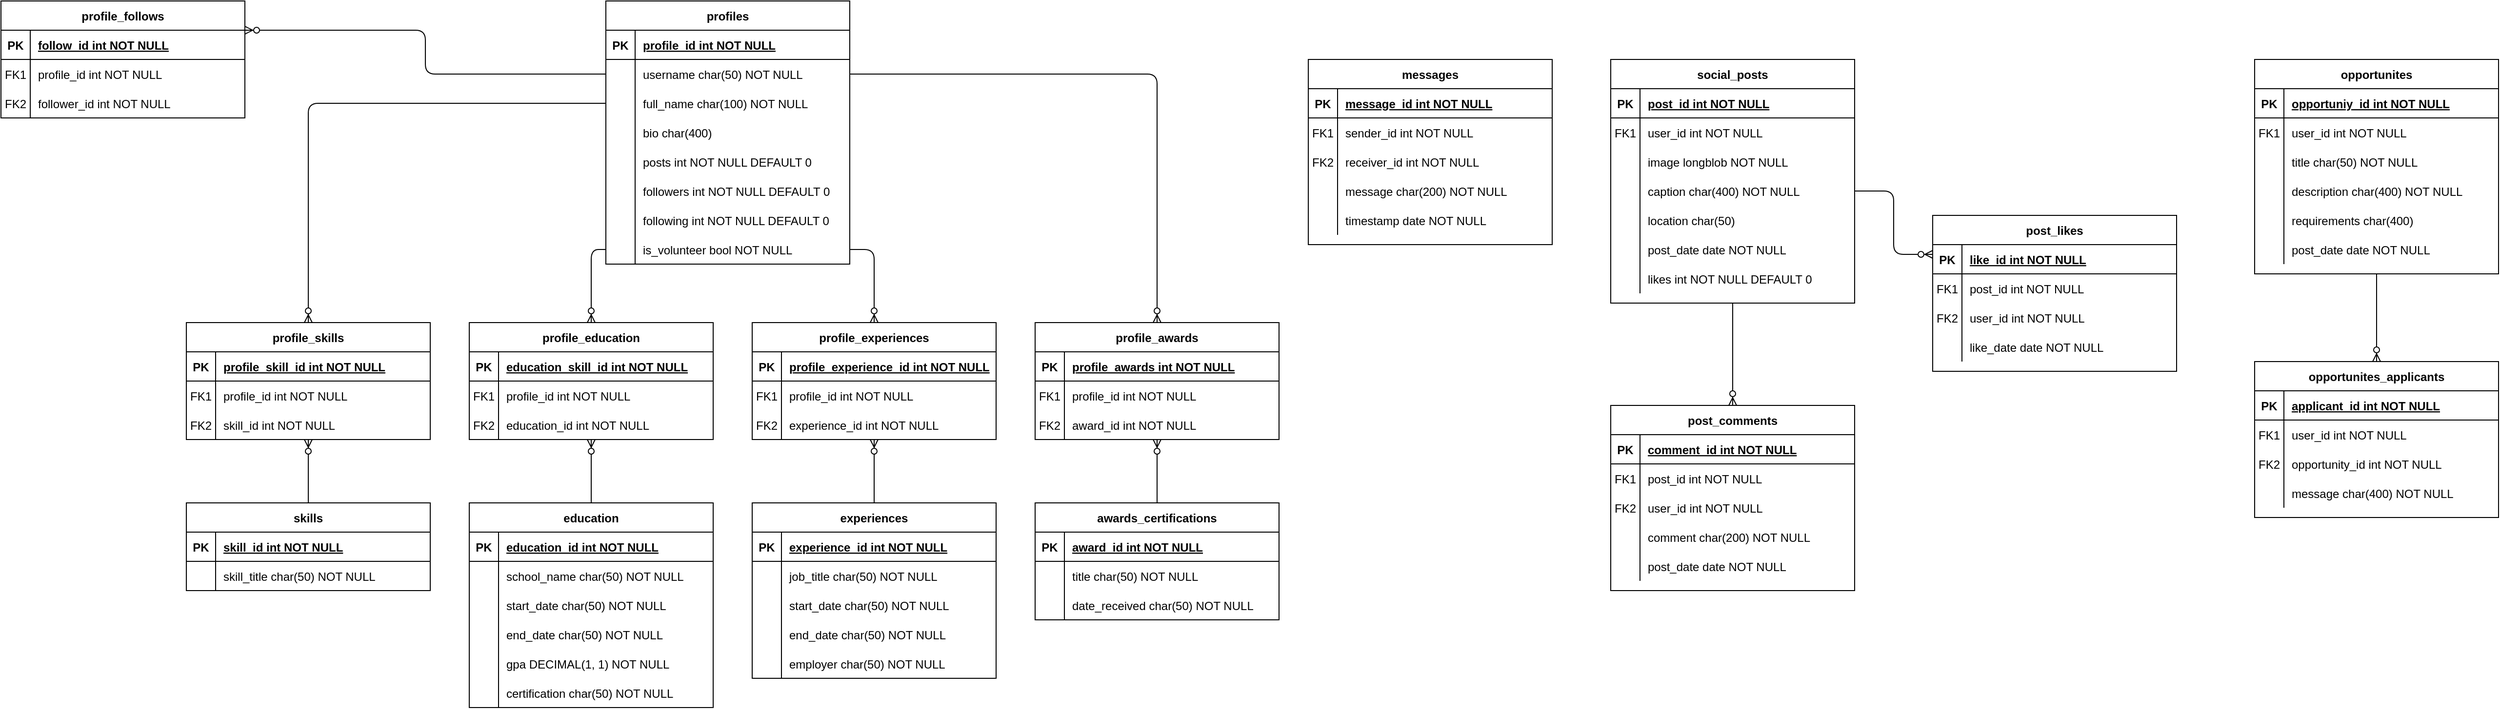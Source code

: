 <mxfile version="14.6.6" type="device"><diagram id="R2lEEEUBdFMjLlhIrx00" name="Page-1"><mxGraphModel dx="3256" dy="627" grid="1" gridSize="10" guides="1" tooltips="1" connect="1" arrows="1" fold="1" page="1" pageScale="1" pageWidth="850" pageHeight="1100" math="0" shadow="0" extFonts="Permanent Marker^https://fonts.googleapis.com/css?family=Permanent+Marker"><root><mxCell id="0"/><mxCell id="1" parent="0"/><mxCell id="C-vyLk0tnHw3VtMMgP7b-2" value="social_posts" style="shape=table;startSize=30;container=1;collapsible=1;childLayout=tableLayout;fixedRows=1;rowLines=0;fontStyle=1;align=center;resizeLast=1;" parent="1" vertex="1"><mxGeometry x="-160" y="60" width="250" height="250" as="geometry"/></mxCell><mxCell id="C-vyLk0tnHw3VtMMgP7b-3" value="" style="shape=partialRectangle;collapsible=0;dropTarget=0;pointerEvents=0;fillColor=none;points=[[0,0.5],[1,0.5]];portConstraint=eastwest;top=0;left=0;right=0;bottom=1;" parent="C-vyLk0tnHw3VtMMgP7b-2" vertex="1"><mxGeometry y="30" width="250" height="30" as="geometry"/></mxCell><mxCell id="C-vyLk0tnHw3VtMMgP7b-4" value="PK" style="shape=partialRectangle;overflow=hidden;connectable=0;fillColor=none;top=0;left=0;bottom=0;right=0;fontStyle=1;" parent="C-vyLk0tnHw3VtMMgP7b-3" vertex="1"><mxGeometry width="30" height="30" as="geometry"/></mxCell><mxCell id="C-vyLk0tnHw3VtMMgP7b-5" value="post_id int NOT NULL " style="shape=partialRectangle;overflow=hidden;connectable=0;fillColor=none;top=0;left=0;bottom=0;right=0;align=left;spacingLeft=6;fontStyle=5;" parent="C-vyLk0tnHw3VtMMgP7b-3" vertex="1"><mxGeometry x="30" width="220" height="30" as="geometry"/></mxCell><mxCell id="C-vyLk0tnHw3VtMMgP7b-6" value="" style="shape=partialRectangle;collapsible=0;dropTarget=0;pointerEvents=0;fillColor=none;points=[[0,0.5],[1,0.5]];portConstraint=eastwest;top=0;left=0;right=0;bottom=0;" parent="C-vyLk0tnHw3VtMMgP7b-2" vertex="1"><mxGeometry y="60" width="250" height="30" as="geometry"/></mxCell><mxCell id="C-vyLk0tnHw3VtMMgP7b-7" value="FK1" style="shape=partialRectangle;overflow=hidden;connectable=0;fillColor=none;top=0;left=0;bottom=0;right=0;" parent="C-vyLk0tnHw3VtMMgP7b-6" vertex="1"><mxGeometry width="30" height="30" as="geometry"/></mxCell><mxCell id="C-vyLk0tnHw3VtMMgP7b-8" value="user_id int NOT NULL" style="shape=partialRectangle;overflow=hidden;connectable=0;fillColor=none;top=0;left=0;bottom=0;right=0;align=left;spacingLeft=6;" parent="C-vyLk0tnHw3VtMMgP7b-6" vertex="1"><mxGeometry x="30" width="220" height="30" as="geometry"/></mxCell><mxCell id="LJpQLHrhs-KjRNER2mD9-224" value="" style="shape=partialRectangle;collapsible=0;dropTarget=0;pointerEvents=0;fillColor=none;points=[[0,0.5],[1,0.5]];portConstraint=eastwest;top=0;left=0;right=0;bottom=0;" vertex="1" parent="C-vyLk0tnHw3VtMMgP7b-2"><mxGeometry y="90" width="250" height="30" as="geometry"/></mxCell><mxCell id="LJpQLHrhs-KjRNER2mD9-225" value="" style="shape=partialRectangle;overflow=hidden;connectable=0;fillColor=none;top=0;left=0;bottom=0;right=0;" vertex="1" parent="LJpQLHrhs-KjRNER2mD9-224"><mxGeometry width="30" height="30" as="geometry"/></mxCell><mxCell id="LJpQLHrhs-KjRNER2mD9-226" value="image longblob NOT NULL" style="shape=partialRectangle;overflow=hidden;connectable=0;fillColor=none;top=0;left=0;bottom=0;right=0;align=left;spacingLeft=6;" vertex="1" parent="LJpQLHrhs-KjRNER2mD9-224"><mxGeometry x="30" width="220" height="30" as="geometry"/></mxCell><mxCell id="LJpQLHrhs-KjRNER2mD9-227" value="" style="shape=partialRectangle;collapsible=0;dropTarget=0;pointerEvents=0;fillColor=none;points=[[0,0.5],[1,0.5]];portConstraint=eastwest;top=0;left=0;right=0;bottom=0;" vertex="1" parent="C-vyLk0tnHw3VtMMgP7b-2"><mxGeometry y="120" width="250" height="30" as="geometry"/></mxCell><mxCell id="LJpQLHrhs-KjRNER2mD9-228" value="" style="shape=partialRectangle;overflow=hidden;connectable=0;fillColor=none;top=0;left=0;bottom=0;right=0;" vertex="1" parent="LJpQLHrhs-KjRNER2mD9-227"><mxGeometry width="30" height="30" as="geometry"/></mxCell><mxCell id="LJpQLHrhs-KjRNER2mD9-229" value="caption char(400) NOT NULL" style="shape=partialRectangle;overflow=hidden;connectable=0;fillColor=none;top=0;left=0;bottom=0;right=0;align=left;spacingLeft=6;" vertex="1" parent="LJpQLHrhs-KjRNER2mD9-227"><mxGeometry x="30" width="220" height="30" as="geometry"/></mxCell><mxCell id="LJpQLHrhs-KjRNER2mD9-230" value="" style="shape=partialRectangle;collapsible=0;dropTarget=0;pointerEvents=0;fillColor=none;points=[[0,0.5],[1,0.5]];portConstraint=eastwest;top=0;left=0;right=0;bottom=0;" vertex="1" parent="C-vyLk0tnHw3VtMMgP7b-2"><mxGeometry y="150" width="250" height="30" as="geometry"/></mxCell><mxCell id="LJpQLHrhs-KjRNER2mD9-231" value="" style="shape=partialRectangle;overflow=hidden;connectable=0;fillColor=none;top=0;left=0;bottom=0;right=0;" vertex="1" parent="LJpQLHrhs-KjRNER2mD9-230"><mxGeometry width="30" height="30" as="geometry"/></mxCell><mxCell id="LJpQLHrhs-KjRNER2mD9-232" value="location char(50) " style="shape=partialRectangle;overflow=hidden;connectable=0;fillColor=none;top=0;left=0;bottom=0;right=0;align=left;spacingLeft=6;" vertex="1" parent="LJpQLHrhs-KjRNER2mD9-230"><mxGeometry x="30" width="220" height="30" as="geometry"/></mxCell><mxCell id="C-vyLk0tnHw3VtMMgP7b-9" value="" style="shape=partialRectangle;collapsible=0;dropTarget=0;pointerEvents=0;fillColor=none;points=[[0,0.5],[1,0.5]];portConstraint=eastwest;top=0;left=0;right=0;bottom=0;" parent="C-vyLk0tnHw3VtMMgP7b-2" vertex="1"><mxGeometry y="180" width="250" height="30" as="geometry"/></mxCell><mxCell id="C-vyLk0tnHw3VtMMgP7b-10" value="" style="shape=partialRectangle;overflow=hidden;connectable=0;fillColor=none;top=0;left=0;bottom=0;right=0;" parent="C-vyLk0tnHw3VtMMgP7b-9" vertex="1"><mxGeometry width="30" height="30" as="geometry"/></mxCell><mxCell id="C-vyLk0tnHw3VtMMgP7b-11" value="post_date date NOT NULL" style="shape=partialRectangle;overflow=hidden;connectable=0;fillColor=none;top=0;left=0;bottom=0;right=0;align=left;spacingLeft=6;" parent="C-vyLk0tnHw3VtMMgP7b-9" vertex="1"><mxGeometry x="30" width="220" height="30" as="geometry"/></mxCell><mxCell id="LJpQLHrhs-KjRNER2mD9-328" value="" style="shape=partialRectangle;collapsible=0;dropTarget=0;pointerEvents=0;fillColor=none;points=[[0,0.5],[1,0.5]];portConstraint=eastwest;top=0;left=0;right=0;bottom=0;" vertex="1" parent="C-vyLk0tnHw3VtMMgP7b-2"><mxGeometry y="210" width="250" height="30" as="geometry"/></mxCell><mxCell id="LJpQLHrhs-KjRNER2mD9-329" value="" style="shape=partialRectangle;overflow=hidden;connectable=0;fillColor=none;top=0;left=0;bottom=0;right=0;" vertex="1" parent="LJpQLHrhs-KjRNER2mD9-328"><mxGeometry width="30" height="30" as="geometry"/></mxCell><mxCell id="LJpQLHrhs-KjRNER2mD9-330" value="likes int NOT NULL DEFAULT 0" style="shape=partialRectangle;overflow=hidden;connectable=0;fillColor=none;top=0;left=0;bottom=0;right=0;align=left;spacingLeft=6;" vertex="1" parent="LJpQLHrhs-KjRNER2mD9-328"><mxGeometry x="30" width="220" height="30" as="geometry"/></mxCell><mxCell id="C-vyLk0tnHw3VtMMgP7b-13" value="opportunites" style="shape=table;startSize=30;container=1;collapsible=1;childLayout=tableLayout;fixedRows=1;rowLines=0;fontStyle=1;align=center;resizeLast=1;" parent="1" vertex="1"><mxGeometry x="500" y="60" width="250" height="220" as="geometry"/></mxCell><mxCell id="C-vyLk0tnHw3VtMMgP7b-14" value="" style="shape=partialRectangle;collapsible=0;dropTarget=0;pointerEvents=0;fillColor=none;points=[[0,0.5],[1,0.5]];portConstraint=eastwest;top=0;left=0;right=0;bottom=1;" parent="C-vyLk0tnHw3VtMMgP7b-13" vertex="1"><mxGeometry y="30" width="250" height="30" as="geometry"/></mxCell><mxCell id="C-vyLk0tnHw3VtMMgP7b-15" value="PK" style="shape=partialRectangle;overflow=hidden;connectable=0;fillColor=none;top=0;left=0;bottom=0;right=0;fontStyle=1;" parent="C-vyLk0tnHw3VtMMgP7b-14" vertex="1"><mxGeometry width="30" height="30" as="geometry"/></mxCell><mxCell id="C-vyLk0tnHw3VtMMgP7b-16" value="opportuniy_id int NOT NULL " style="shape=partialRectangle;overflow=hidden;connectable=0;fillColor=none;top=0;left=0;bottom=0;right=0;align=left;spacingLeft=6;fontStyle=5;" parent="C-vyLk0tnHw3VtMMgP7b-14" vertex="1"><mxGeometry x="30" width="220" height="30" as="geometry"/></mxCell><mxCell id="C-vyLk0tnHw3VtMMgP7b-17" value="" style="shape=partialRectangle;collapsible=0;dropTarget=0;pointerEvents=0;fillColor=none;points=[[0,0.5],[1,0.5]];portConstraint=eastwest;top=0;left=0;right=0;bottom=0;" parent="C-vyLk0tnHw3VtMMgP7b-13" vertex="1"><mxGeometry y="60" width="250" height="30" as="geometry"/></mxCell><mxCell id="C-vyLk0tnHw3VtMMgP7b-18" value="FK1" style="shape=partialRectangle;overflow=hidden;connectable=0;fillColor=none;top=0;left=0;bottom=0;right=0;" parent="C-vyLk0tnHw3VtMMgP7b-17" vertex="1"><mxGeometry width="30" height="30" as="geometry"/></mxCell><mxCell id="C-vyLk0tnHw3VtMMgP7b-19" value="user_id int NOT NULL" style="shape=partialRectangle;overflow=hidden;connectable=0;fillColor=none;top=0;left=0;bottom=0;right=0;align=left;spacingLeft=6;" parent="C-vyLk0tnHw3VtMMgP7b-17" vertex="1"><mxGeometry x="30" width="220" height="30" as="geometry"/></mxCell><mxCell id="LJpQLHrhs-KjRNER2mD9-184" value="" style="shape=partialRectangle;collapsible=0;dropTarget=0;pointerEvents=0;fillColor=none;points=[[0,0.5],[1,0.5]];portConstraint=eastwest;top=0;left=0;right=0;bottom=0;" vertex="1" parent="C-vyLk0tnHw3VtMMgP7b-13"><mxGeometry y="90" width="250" height="30" as="geometry"/></mxCell><mxCell id="LJpQLHrhs-KjRNER2mD9-185" value="" style="shape=partialRectangle;overflow=hidden;connectable=0;fillColor=none;top=0;left=0;bottom=0;right=0;" vertex="1" parent="LJpQLHrhs-KjRNER2mD9-184"><mxGeometry width="30" height="30" as="geometry"/></mxCell><mxCell id="LJpQLHrhs-KjRNER2mD9-186" value="title char(50) NOT NULL" style="shape=partialRectangle;overflow=hidden;connectable=0;fillColor=none;top=0;left=0;bottom=0;right=0;align=left;spacingLeft=6;" vertex="1" parent="LJpQLHrhs-KjRNER2mD9-184"><mxGeometry x="30" width="220" height="30" as="geometry"/></mxCell><mxCell id="LJpQLHrhs-KjRNER2mD9-187" value="" style="shape=partialRectangle;collapsible=0;dropTarget=0;pointerEvents=0;fillColor=none;points=[[0,0.5],[1,0.5]];portConstraint=eastwest;top=0;left=0;right=0;bottom=0;" vertex="1" parent="C-vyLk0tnHw3VtMMgP7b-13"><mxGeometry y="120" width="250" height="30" as="geometry"/></mxCell><mxCell id="LJpQLHrhs-KjRNER2mD9-188" value="" style="shape=partialRectangle;overflow=hidden;connectable=0;fillColor=none;top=0;left=0;bottom=0;right=0;" vertex="1" parent="LJpQLHrhs-KjRNER2mD9-187"><mxGeometry width="30" height="30" as="geometry"/></mxCell><mxCell id="LJpQLHrhs-KjRNER2mD9-189" value="description char(400) NOT NULL" style="shape=partialRectangle;overflow=hidden;connectable=0;fillColor=none;top=0;left=0;bottom=0;right=0;align=left;spacingLeft=6;" vertex="1" parent="LJpQLHrhs-KjRNER2mD9-187"><mxGeometry x="30" width="220" height="30" as="geometry"/></mxCell><mxCell id="C-vyLk0tnHw3VtMMgP7b-20" value="" style="shape=partialRectangle;collapsible=0;dropTarget=0;pointerEvents=0;fillColor=none;points=[[0,0.5],[1,0.5]];portConstraint=eastwest;top=0;left=0;right=0;bottom=0;" parent="C-vyLk0tnHw3VtMMgP7b-13" vertex="1"><mxGeometry y="150" width="250" height="30" as="geometry"/></mxCell><mxCell id="C-vyLk0tnHw3VtMMgP7b-21" value="" style="shape=partialRectangle;overflow=hidden;connectable=0;fillColor=none;top=0;left=0;bottom=0;right=0;" parent="C-vyLk0tnHw3VtMMgP7b-20" vertex="1"><mxGeometry width="30" height="30" as="geometry"/></mxCell><mxCell id="C-vyLk0tnHw3VtMMgP7b-22" value="requirements char(400)" style="shape=partialRectangle;overflow=hidden;connectable=0;fillColor=none;top=0;left=0;bottom=0;right=0;align=left;spacingLeft=6;" parent="C-vyLk0tnHw3VtMMgP7b-20" vertex="1"><mxGeometry x="30" width="220" height="30" as="geometry"/></mxCell><mxCell id="LJpQLHrhs-KjRNER2mD9-221" value="" style="shape=partialRectangle;collapsible=0;dropTarget=0;pointerEvents=0;fillColor=none;points=[[0,0.5],[1,0.5]];portConstraint=eastwest;top=0;left=0;right=0;bottom=0;" vertex="1" parent="C-vyLk0tnHw3VtMMgP7b-13"><mxGeometry y="180" width="250" height="30" as="geometry"/></mxCell><mxCell id="LJpQLHrhs-KjRNER2mD9-222" value="" style="shape=partialRectangle;overflow=hidden;connectable=0;fillColor=none;top=0;left=0;bottom=0;right=0;" vertex="1" parent="LJpQLHrhs-KjRNER2mD9-221"><mxGeometry width="30" height="30" as="geometry"/></mxCell><mxCell id="LJpQLHrhs-KjRNER2mD9-223" value="post_date date NOT NULL" style="shape=partialRectangle;overflow=hidden;connectable=0;fillColor=none;top=0;left=0;bottom=0;right=0;align=left;spacingLeft=6;" vertex="1" parent="LJpQLHrhs-KjRNER2mD9-221"><mxGeometry x="30" width="220" height="30" as="geometry"/></mxCell><mxCell id="C-vyLk0tnHw3VtMMgP7b-23" value="profiles" style="shape=table;startSize=30;container=1;collapsible=1;childLayout=tableLayout;fixedRows=1;rowLines=0;fontStyle=1;align=center;resizeLast=1;" parent="1" vertex="1"><mxGeometry x="-1190" width="250" height="270" as="geometry"/></mxCell><mxCell id="C-vyLk0tnHw3VtMMgP7b-24" value="" style="shape=partialRectangle;collapsible=0;dropTarget=0;pointerEvents=0;fillColor=none;points=[[0,0.5],[1,0.5]];portConstraint=eastwest;top=0;left=0;right=0;bottom=1;" parent="C-vyLk0tnHw3VtMMgP7b-23" vertex="1"><mxGeometry y="30" width="250" height="30" as="geometry"/></mxCell><mxCell id="C-vyLk0tnHw3VtMMgP7b-25" value="PK" style="shape=partialRectangle;overflow=hidden;connectable=0;fillColor=none;top=0;left=0;bottom=0;right=0;fontStyle=1;" parent="C-vyLk0tnHw3VtMMgP7b-24" vertex="1"><mxGeometry width="30" height="30" as="geometry"/></mxCell><mxCell id="C-vyLk0tnHw3VtMMgP7b-26" value="profile_id int NOT NULL " style="shape=partialRectangle;overflow=hidden;connectable=0;fillColor=none;top=0;left=0;bottom=0;right=0;align=left;spacingLeft=6;fontStyle=5;" parent="C-vyLk0tnHw3VtMMgP7b-24" vertex="1"><mxGeometry x="30" width="220" height="30" as="geometry"/></mxCell><mxCell id="LJpQLHrhs-KjRNER2mD9-11" value="" style="shape=partialRectangle;collapsible=0;dropTarget=0;pointerEvents=0;fillColor=none;points=[[0,0.5],[1,0.5]];portConstraint=eastwest;top=0;left=0;right=0;bottom=0;" vertex="1" parent="C-vyLk0tnHw3VtMMgP7b-23"><mxGeometry y="60" width="250" height="30" as="geometry"/></mxCell><mxCell id="LJpQLHrhs-KjRNER2mD9-12" value="" style="shape=partialRectangle;overflow=hidden;connectable=0;fillColor=none;top=0;left=0;bottom=0;right=0;" vertex="1" parent="LJpQLHrhs-KjRNER2mD9-11"><mxGeometry width="30" height="30" as="geometry"/></mxCell><mxCell id="LJpQLHrhs-KjRNER2mD9-13" value="username char(50) NOT NULL" style="shape=partialRectangle;overflow=hidden;connectable=0;fillColor=none;top=0;left=0;bottom=0;right=0;align=left;spacingLeft=6;" vertex="1" parent="LJpQLHrhs-KjRNER2mD9-11"><mxGeometry x="30" width="220" height="30" as="geometry"/></mxCell><mxCell id="LJpQLHrhs-KjRNER2mD9-19" value="" style="shape=partialRectangle;collapsible=0;dropTarget=0;pointerEvents=0;fillColor=none;points=[[0,0.5],[1,0.5]];portConstraint=eastwest;top=0;left=0;right=0;bottom=0;" vertex="1" parent="C-vyLk0tnHw3VtMMgP7b-23"><mxGeometry y="90" width="250" height="30" as="geometry"/></mxCell><mxCell id="LJpQLHrhs-KjRNER2mD9-20" value="" style="shape=partialRectangle;overflow=hidden;connectable=0;fillColor=none;top=0;left=0;bottom=0;right=0;" vertex="1" parent="LJpQLHrhs-KjRNER2mD9-19"><mxGeometry width="30" height="30" as="geometry"/></mxCell><mxCell id="LJpQLHrhs-KjRNER2mD9-21" value="full_name char(100) NOT NULL" style="shape=partialRectangle;overflow=hidden;connectable=0;fillColor=none;top=0;left=0;bottom=0;right=0;align=left;spacingLeft=6;" vertex="1" parent="LJpQLHrhs-KjRNER2mD9-19"><mxGeometry x="30" width="220" height="30" as="geometry"/></mxCell><mxCell id="LJpQLHrhs-KjRNER2mD9-288" value="" style="shape=partialRectangle;collapsible=0;dropTarget=0;pointerEvents=0;fillColor=none;points=[[0,0.5],[1,0.5]];portConstraint=eastwest;top=0;left=0;right=0;bottom=0;" vertex="1" parent="C-vyLk0tnHw3VtMMgP7b-23"><mxGeometry y="120" width="250" height="30" as="geometry"/></mxCell><mxCell id="LJpQLHrhs-KjRNER2mD9-289" value="" style="shape=partialRectangle;overflow=hidden;connectable=0;fillColor=none;top=0;left=0;bottom=0;right=0;" vertex="1" parent="LJpQLHrhs-KjRNER2mD9-288"><mxGeometry width="30" height="30" as="geometry"/></mxCell><mxCell id="LJpQLHrhs-KjRNER2mD9-290" value="bio char(400)" style="shape=partialRectangle;overflow=hidden;connectable=0;fillColor=none;top=0;left=0;bottom=0;right=0;align=left;spacingLeft=6;" vertex="1" parent="LJpQLHrhs-KjRNER2mD9-288"><mxGeometry x="30" width="220" height="30" as="geometry"/></mxCell><mxCell id="LJpQLHrhs-KjRNER2mD9-297" value="" style="shape=partialRectangle;collapsible=0;dropTarget=0;pointerEvents=0;fillColor=none;points=[[0,0.5],[1,0.5]];portConstraint=eastwest;top=0;left=0;right=0;bottom=0;" vertex="1" parent="C-vyLk0tnHw3VtMMgP7b-23"><mxGeometry y="150" width="250" height="30" as="geometry"/></mxCell><mxCell id="LJpQLHrhs-KjRNER2mD9-298" value="" style="shape=partialRectangle;overflow=hidden;connectable=0;fillColor=none;top=0;left=0;bottom=0;right=0;" vertex="1" parent="LJpQLHrhs-KjRNER2mD9-297"><mxGeometry width="30" height="30" as="geometry"/></mxCell><mxCell id="LJpQLHrhs-KjRNER2mD9-299" value="posts int NOT NULL DEFAULT 0" style="shape=partialRectangle;overflow=hidden;connectable=0;fillColor=none;top=0;left=0;bottom=0;right=0;align=left;spacingLeft=6;" vertex="1" parent="LJpQLHrhs-KjRNER2mD9-297"><mxGeometry x="30" width="220" height="30" as="geometry"/></mxCell><mxCell id="LJpQLHrhs-KjRNER2mD9-300" value="" style="shape=partialRectangle;collapsible=0;dropTarget=0;pointerEvents=0;fillColor=none;points=[[0,0.5],[1,0.5]];portConstraint=eastwest;top=0;left=0;right=0;bottom=0;" vertex="1" parent="C-vyLk0tnHw3VtMMgP7b-23"><mxGeometry y="180" width="250" height="30" as="geometry"/></mxCell><mxCell id="LJpQLHrhs-KjRNER2mD9-301" value="" style="shape=partialRectangle;overflow=hidden;connectable=0;fillColor=none;top=0;left=0;bottom=0;right=0;" vertex="1" parent="LJpQLHrhs-KjRNER2mD9-300"><mxGeometry width="30" height="30" as="geometry"/></mxCell><mxCell id="LJpQLHrhs-KjRNER2mD9-302" value="followers int NOT NULL DEFAULT 0" style="shape=partialRectangle;overflow=hidden;connectable=0;fillColor=none;top=0;left=0;bottom=0;right=0;align=left;spacingLeft=6;" vertex="1" parent="LJpQLHrhs-KjRNER2mD9-300"><mxGeometry x="30" width="220" height="30" as="geometry"/></mxCell><mxCell id="LJpQLHrhs-KjRNER2mD9-291" value="" style="shape=partialRectangle;collapsible=0;dropTarget=0;pointerEvents=0;fillColor=none;points=[[0,0.5],[1,0.5]];portConstraint=eastwest;top=0;left=0;right=0;bottom=0;" vertex="1" parent="C-vyLk0tnHw3VtMMgP7b-23"><mxGeometry y="210" width="250" height="30" as="geometry"/></mxCell><mxCell id="LJpQLHrhs-KjRNER2mD9-292" value="" style="shape=partialRectangle;overflow=hidden;connectable=0;fillColor=none;top=0;left=0;bottom=0;right=0;" vertex="1" parent="LJpQLHrhs-KjRNER2mD9-291"><mxGeometry width="30" height="30" as="geometry"/></mxCell><mxCell id="LJpQLHrhs-KjRNER2mD9-293" value="following int NOT NULL DEFAULT 0" style="shape=partialRectangle;overflow=hidden;connectable=0;fillColor=none;top=0;left=0;bottom=0;right=0;align=left;spacingLeft=6;" vertex="1" parent="LJpQLHrhs-KjRNER2mD9-291"><mxGeometry x="30" width="220" height="30" as="geometry"/></mxCell><mxCell id="LJpQLHrhs-KjRNER2mD9-22" value="" style="shape=partialRectangle;collapsible=0;dropTarget=0;pointerEvents=0;fillColor=none;points=[[0,0.5],[1,0.5]];portConstraint=eastwest;top=0;left=0;right=0;bottom=0;" vertex="1" parent="C-vyLk0tnHw3VtMMgP7b-23"><mxGeometry y="240" width="250" height="30" as="geometry"/></mxCell><mxCell id="LJpQLHrhs-KjRNER2mD9-23" value="" style="shape=partialRectangle;overflow=hidden;connectable=0;fillColor=none;top=0;left=0;bottom=0;right=0;" vertex="1" parent="LJpQLHrhs-KjRNER2mD9-22"><mxGeometry width="30" height="30" as="geometry"/></mxCell><mxCell id="LJpQLHrhs-KjRNER2mD9-24" value="is_volunteer bool NOT NULL" style="shape=partialRectangle;overflow=hidden;connectable=0;fillColor=none;top=0;left=0;bottom=0;right=0;align=left;spacingLeft=6;" vertex="1" parent="LJpQLHrhs-KjRNER2mD9-22"><mxGeometry x="30" width="220" height="30" as="geometry"/></mxCell><mxCell id="LJpQLHrhs-KjRNER2mD9-1" value="messages" style="shape=table;startSize=30;container=1;collapsible=1;childLayout=tableLayout;fixedRows=1;rowLines=0;fontStyle=1;align=center;resizeLast=1;" vertex="1" parent="1"><mxGeometry x="-470" y="60" width="250" height="190" as="geometry"/></mxCell><mxCell id="LJpQLHrhs-KjRNER2mD9-2" value="" style="shape=partialRectangle;collapsible=0;dropTarget=0;pointerEvents=0;fillColor=none;points=[[0,0.5],[1,0.5]];portConstraint=eastwest;top=0;left=0;right=0;bottom=1;" vertex="1" parent="LJpQLHrhs-KjRNER2mD9-1"><mxGeometry y="30" width="250" height="30" as="geometry"/></mxCell><mxCell id="LJpQLHrhs-KjRNER2mD9-3" value="PK" style="shape=partialRectangle;overflow=hidden;connectable=0;fillColor=none;top=0;left=0;bottom=0;right=0;fontStyle=1;" vertex="1" parent="LJpQLHrhs-KjRNER2mD9-2"><mxGeometry width="30" height="30" as="geometry"/></mxCell><mxCell id="LJpQLHrhs-KjRNER2mD9-4" value="message_id int NOT NULL " style="shape=partialRectangle;overflow=hidden;connectable=0;fillColor=none;top=0;left=0;bottom=0;right=0;align=left;spacingLeft=6;fontStyle=5;" vertex="1" parent="LJpQLHrhs-KjRNER2mD9-2"><mxGeometry x="30" width="220" height="30" as="geometry"/></mxCell><mxCell id="LJpQLHrhs-KjRNER2mD9-5" value="" style="shape=partialRectangle;collapsible=0;dropTarget=0;pointerEvents=0;fillColor=none;points=[[0,0.5],[1,0.5]];portConstraint=eastwest;top=0;left=0;right=0;bottom=0;" vertex="1" parent="LJpQLHrhs-KjRNER2mD9-1"><mxGeometry y="60" width="250" height="30" as="geometry"/></mxCell><mxCell id="LJpQLHrhs-KjRNER2mD9-6" value="FK1" style="shape=partialRectangle;overflow=hidden;connectable=0;fillColor=none;top=0;left=0;bottom=0;right=0;" vertex="1" parent="LJpQLHrhs-KjRNER2mD9-5"><mxGeometry width="30" height="30" as="geometry"/></mxCell><mxCell id="LJpQLHrhs-KjRNER2mD9-7" value="sender_id int NOT NULL" style="shape=partialRectangle;overflow=hidden;connectable=0;fillColor=none;top=0;left=0;bottom=0;right=0;align=left;spacingLeft=6;" vertex="1" parent="LJpQLHrhs-KjRNER2mD9-5"><mxGeometry x="30" width="220" height="30" as="geometry"/></mxCell><mxCell id="LJpQLHrhs-KjRNER2mD9-16" value="" style="shape=partialRectangle;collapsible=0;dropTarget=0;pointerEvents=0;fillColor=none;points=[[0,0.5],[1,0.5]];portConstraint=eastwest;top=0;left=0;right=0;bottom=0;" vertex="1" parent="LJpQLHrhs-KjRNER2mD9-1"><mxGeometry y="90" width="250" height="30" as="geometry"/></mxCell><mxCell id="LJpQLHrhs-KjRNER2mD9-17" value="FK2" style="shape=partialRectangle;overflow=hidden;connectable=0;fillColor=none;top=0;left=0;bottom=0;right=0;" vertex="1" parent="LJpQLHrhs-KjRNER2mD9-16"><mxGeometry width="30" height="30" as="geometry"/></mxCell><mxCell id="LJpQLHrhs-KjRNER2mD9-18" value="receiver_id int NOT NULL" style="shape=partialRectangle;overflow=hidden;connectable=0;fillColor=none;top=0;left=0;bottom=0;right=0;align=left;spacingLeft=6;" vertex="1" parent="LJpQLHrhs-KjRNER2mD9-16"><mxGeometry x="30" width="220" height="30" as="geometry"/></mxCell><mxCell id="LJpQLHrhs-KjRNER2mD9-215" value="" style="shape=partialRectangle;collapsible=0;dropTarget=0;pointerEvents=0;fillColor=none;points=[[0,0.5],[1,0.5]];portConstraint=eastwest;top=0;left=0;right=0;bottom=0;" vertex="1" parent="LJpQLHrhs-KjRNER2mD9-1"><mxGeometry y="120" width="250" height="30" as="geometry"/></mxCell><mxCell id="LJpQLHrhs-KjRNER2mD9-216" value="" style="shape=partialRectangle;overflow=hidden;connectable=0;fillColor=none;top=0;left=0;bottom=0;right=0;" vertex="1" parent="LJpQLHrhs-KjRNER2mD9-215"><mxGeometry width="30" height="30" as="geometry"/></mxCell><mxCell id="LJpQLHrhs-KjRNER2mD9-217" value="message char(200) NOT NULL" style="shape=partialRectangle;overflow=hidden;connectable=0;fillColor=none;top=0;left=0;bottom=0;right=0;align=left;spacingLeft=6;" vertex="1" parent="LJpQLHrhs-KjRNER2mD9-215"><mxGeometry x="30" width="220" height="30" as="geometry"/></mxCell><mxCell id="LJpQLHrhs-KjRNER2mD9-218" value="" style="shape=partialRectangle;collapsible=0;dropTarget=0;pointerEvents=0;fillColor=none;points=[[0,0.5],[1,0.5]];portConstraint=eastwest;top=0;left=0;right=0;bottom=0;" vertex="1" parent="LJpQLHrhs-KjRNER2mD9-1"><mxGeometry y="150" width="250" height="30" as="geometry"/></mxCell><mxCell id="LJpQLHrhs-KjRNER2mD9-219" value="" style="shape=partialRectangle;overflow=hidden;connectable=0;fillColor=none;top=0;left=0;bottom=0;right=0;" vertex="1" parent="LJpQLHrhs-KjRNER2mD9-218"><mxGeometry width="30" height="30" as="geometry"/></mxCell><mxCell id="LJpQLHrhs-KjRNER2mD9-220" value="timestamp date NOT NULL" style="shape=partialRectangle;overflow=hidden;connectable=0;fillColor=none;top=0;left=0;bottom=0;right=0;align=left;spacingLeft=6;" vertex="1" parent="LJpQLHrhs-KjRNER2mD9-218"><mxGeometry x="30" width="220" height="30" as="geometry"/></mxCell><mxCell id="LJpQLHrhs-KjRNER2mD9-36" value="profile_skills" style="shape=table;startSize=30;container=1;collapsible=1;childLayout=tableLayout;fixedRows=1;rowLines=0;fontStyle=1;align=center;resizeLast=1;" vertex="1" parent="1"><mxGeometry x="-1620" y="330" width="250" height="120" as="geometry"/></mxCell><mxCell id="LJpQLHrhs-KjRNER2mD9-37" value="" style="shape=partialRectangle;collapsible=0;dropTarget=0;pointerEvents=0;fillColor=none;points=[[0,0.5],[1,0.5]];portConstraint=eastwest;top=0;left=0;right=0;bottom=1;" vertex="1" parent="LJpQLHrhs-KjRNER2mD9-36"><mxGeometry y="30" width="250" height="30" as="geometry"/></mxCell><mxCell id="LJpQLHrhs-KjRNER2mD9-38" value="PK" style="shape=partialRectangle;overflow=hidden;connectable=0;fillColor=none;top=0;left=0;bottom=0;right=0;fontStyle=1;" vertex="1" parent="LJpQLHrhs-KjRNER2mD9-37"><mxGeometry width="30" height="30" as="geometry"/></mxCell><mxCell id="LJpQLHrhs-KjRNER2mD9-39" value="profile_skill_id int NOT NULL " style="shape=partialRectangle;overflow=hidden;connectable=0;fillColor=none;top=0;left=0;bottom=0;right=0;align=left;spacingLeft=6;fontStyle=5;" vertex="1" parent="LJpQLHrhs-KjRNER2mD9-37"><mxGeometry x="30" width="220" height="30" as="geometry"/></mxCell><mxCell id="LJpQLHrhs-KjRNER2mD9-40" value="" style="shape=partialRectangle;collapsible=0;dropTarget=0;pointerEvents=0;fillColor=none;points=[[0,0.5],[1,0.5]];portConstraint=eastwest;top=0;left=0;right=0;bottom=0;" vertex="1" parent="LJpQLHrhs-KjRNER2mD9-36"><mxGeometry y="60" width="250" height="30" as="geometry"/></mxCell><mxCell id="LJpQLHrhs-KjRNER2mD9-41" value="" style="shape=partialRectangle;overflow=hidden;connectable=0;fillColor=none;top=0;left=0;bottom=0;right=0;" vertex="1" parent="LJpQLHrhs-KjRNER2mD9-40"><mxGeometry width="30" height="30" as="geometry"/></mxCell><mxCell id="LJpQLHrhs-KjRNER2mD9-42" value="profile_id int NOT NULL" style="shape=partialRectangle;overflow=hidden;connectable=0;fillColor=none;top=0;left=0;bottom=0;right=0;align=left;spacingLeft=6;" vertex="1" parent="LJpQLHrhs-KjRNER2mD9-40"><mxGeometry x="30" width="220" height="30" as="geometry"/></mxCell><mxCell id="LJpQLHrhs-KjRNER2mD9-43" value="" style="shape=partialRectangle;collapsible=0;dropTarget=0;pointerEvents=0;fillColor=none;points=[[0,0.5],[1,0.5]];portConstraint=eastwest;top=0;left=0;right=0;bottom=0;" vertex="1" parent="LJpQLHrhs-KjRNER2mD9-36"><mxGeometry y="90" width="250" height="30" as="geometry"/></mxCell><mxCell id="LJpQLHrhs-KjRNER2mD9-44" value="" style="shape=partialRectangle;overflow=hidden;connectable=0;fillColor=none;top=0;left=0;bottom=0;right=0;" vertex="1" parent="LJpQLHrhs-KjRNER2mD9-43"><mxGeometry width="30" height="30" as="geometry"/></mxCell><mxCell id="LJpQLHrhs-KjRNER2mD9-45" value="skill_id int NOT NULL" style="shape=partialRectangle;overflow=hidden;connectable=0;fillColor=none;top=0;left=0;bottom=0;right=0;align=left;spacingLeft=6;" vertex="1" parent="LJpQLHrhs-KjRNER2mD9-43"><mxGeometry x="30" width="220" height="30" as="geometry"/></mxCell><mxCell id="LJpQLHrhs-KjRNER2mD9-52" value="skills" style="shape=table;startSize=30;container=1;collapsible=1;childLayout=tableLayout;fixedRows=1;rowLines=0;fontStyle=1;align=center;resizeLast=1;" vertex="1" parent="1"><mxGeometry x="-1620" y="515" width="250" height="90" as="geometry"/></mxCell><mxCell id="LJpQLHrhs-KjRNER2mD9-53" value="" style="shape=partialRectangle;collapsible=0;dropTarget=0;pointerEvents=0;fillColor=none;points=[[0,0.5],[1,0.5]];portConstraint=eastwest;top=0;left=0;right=0;bottom=1;" vertex="1" parent="LJpQLHrhs-KjRNER2mD9-52"><mxGeometry y="30" width="250" height="30" as="geometry"/></mxCell><mxCell id="LJpQLHrhs-KjRNER2mD9-54" value="PK" style="shape=partialRectangle;overflow=hidden;connectable=0;fillColor=none;top=0;left=0;bottom=0;right=0;fontStyle=1;" vertex="1" parent="LJpQLHrhs-KjRNER2mD9-53"><mxGeometry width="30" height="30" as="geometry"/></mxCell><mxCell id="LJpQLHrhs-KjRNER2mD9-55" value="skill_id int NOT NULL " style="shape=partialRectangle;overflow=hidden;connectable=0;fillColor=none;top=0;left=0;bottom=0;right=0;align=left;spacingLeft=6;fontStyle=5;" vertex="1" parent="LJpQLHrhs-KjRNER2mD9-53"><mxGeometry x="30" width="220" height="30" as="geometry"/></mxCell><mxCell id="LJpQLHrhs-KjRNER2mD9-56" value="" style="shape=partialRectangle;collapsible=0;dropTarget=0;pointerEvents=0;fillColor=none;points=[[0,0.5],[1,0.5]];portConstraint=eastwest;top=0;left=0;right=0;bottom=0;" vertex="1" parent="LJpQLHrhs-KjRNER2mD9-52"><mxGeometry y="60" width="250" height="30" as="geometry"/></mxCell><mxCell id="LJpQLHrhs-KjRNER2mD9-57" value="" style="shape=partialRectangle;overflow=hidden;connectable=0;fillColor=none;top=0;left=0;bottom=0;right=0;" vertex="1" parent="LJpQLHrhs-KjRNER2mD9-56"><mxGeometry width="30" height="30" as="geometry"/></mxCell><mxCell id="LJpQLHrhs-KjRNER2mD9-58" value="skill_title char(50) NOT NULL" style="shape=partialRectangle;overflow=hidden;connectable=0;fillColor=none;top=0;left=0;bottom=0;right=0;align=left;spacingLeft=6;" vertex="1" parent="LJpQLHrhs-KjRNER2mD9-56"><mxGeometry x="30" width="220" height="30" as="geometry"/></mxCell><mxCell id="LJpQLHrhs-KjRNER2mD9-68" value="FK1" style="shape=partialRectangle;overflow=hidden;connectable=0;fillColor=none;top=0;left=0;bottom=0;right=0;" vertex="1" parent="1"><mxGeometry x="-1620" y="390" width="30" height="30" as="geometry"/></mxCell><mxCell id="LJpQLHrhs-KjRNER2mD9-69" value="FK2" style="shape=partialRectangle;overflow=hidden;connectable=0;fillColor=none;top=0;left=0;bottom=0;right=0;" vertex="1" parent="1"><mxGeometry x="-1620" y="420" width="30" height="30" as="geometry"/></mxCell><mxCell id="LJpQLHrhs-KjRNER2mD9-79" value="profile_education" style="shape=table;startSize=30;container=1;collapsible=1;childLayout=tableLayout;fixedRows=1;rowLines=0;fontStyle=1;align=center;resizeLast=1;" vertex="1" parent="1"><mxGeometry x="-1330" y="330" width="250" height="120" as="geometry"/></mxCell><mxCell id="LJpQLHrhs-KjRNER2mD9-80" value="" style="shape=partialRectangle;collapsible=0;dropTarget=0;pointerEvents=0;fillColor=none;points=[[0,0.5],[1,0.5]];portConstraint=eastwest;top=0;left=0;right=0;bottom=1;" vertex="1" parent="LJpQLHrhs-KjRNER2mD9-79"><mxGeometry y="30" width="250" height="30" as="geometry"/></mxCell><mxCell id="LJpQLHrhs-KjRNER2mD9-81" value="PK" style="shape=partialRectangle;overflow=hidden;connectable=0;fillColor=none;top=0;left=0;bottom=0;right=0;fontStyle=1;" vertex="1" parent="LJpQLHrhs-KjRNER2mD9-80"><mxGeometry width="30" height="30" as="geometry"/></mxCell><mxCell id="LJpQLHrhs-KjRNER2mD9-82" value="education_skill_id int NOT NULL " style="shape=partialRectangle;overflow=hidden;connectable=0;fillColor=none;top=0;left=0;bottom=0;right=0;align=left;spacingLeft=6;fontStyle=5;" vertex="1" parent="LJpQLHrhs-KjRNER2mD9-80"><mxGeometry x="30" width="220" height="30" as="geometry"/></mxCell><mxCell id="LJpQLHrhs-KjRNER2mD9-83" value="" style="shape=partialRectangle;collapsible=0;dropTarget=0;pointerEvents=0;fillColor=none;points=[[0,0.5],[1,0.5]];portConstraint=eastwest;top=0;left=0;right=0;bottom=0;" vertex="1" parent="LJpQLHrhs-KjRNER2mD9-79"><mxGeometry y="60" width="250" height="30" as="geometry"/></mxCell><mxCell id="LJpQLHrhs-KjRNER2mD9-84" value="" style="shape=partialRectangle;overflow=hidden;connectable=0;fillColor=none;top=0;left=0;bottom=0;right=0;" vertex="1" parent="LJpQLHrhs-KjRNER2mD9-83"><mxGeometry width="30" height="30" as="geometry"/></mxCell><mxCell id="LJpQLHrhs-KjRNER2mD9-85" value="profile_id int NOT NULL" style="shape=partialRectangle;overflow=hidden;connectable=0;fillColor=none;top=0;left=0;bottom=0;right=0;align=left;spacingLeft=6;" vertex="1" parent="LJpQLHrhs-KjRNER2mD9-83"><mxGeometry x="30" width="220" height="30" as="geometry"/></mxCell><mxCell id="LJpQLHrhs-KjRNER2mD9-86" value="" style="shape=partialRectangle;collapsible=0;dropTarget=0;pointerEvents=0;fillColor=none;points=[[0,0.5],[1,0.5]];portConstraint=eastwest;top=0;left=0;right=0;bottom=0;" vertex="1" parent="LJpQLHrhs-KjRNER2mD9-79"><mxGeometry y="90" width="250" height="30" as="geometry"/></mxCell><mxCell id="LJpQLHrhs-KjRNER2mD9-87" value="" style="shape=partialRectangle;overflow=hidden;connectable=0;fillColor=none;top=0;left=0;bottom=0;right=0;" vertex="1" parent="LJpQLHrhs-KjRNER2mD9-86"><mxGeometry width="30" height="30" as="geometry"/></mxCell><mxCell id="LJpQLHrhs-KjRNER2mD9-88" value="education_id int NOT NULL" style="shape=partialRectangle;overflow=hidden;connectable=0;fillColor=none;top=0;left=0;bottom=0;right=0;align=left;spacingLeft=6;" vertex="1" parent="LJpQLHrhs-KjRNER2mD9-86"><mxGeometry x="30" width="220" height="30" as="geometry"/></mxCell><mxCell id="LJpQLHrhs-KjRNER2mD9-89" value="education" style="shape=table;startSize=30;container=1;collapsible=1;childLayout=tableLayout;fixedRows=1;rowLines=0;fontStyle=1;align=center;resizeLast=1;" vertex="1" parent="1"><mxGeometry x="-1330" y="515" width="250" height="210" as="geometry"/></mxCell><mxCell id="LJpQLHrhs-KjRNER2mD9-90" value="" style="shape=partialRectangle;collapsible=0;dropTarget=0;pointerEvents=0;fillColor=none;points=[[0,0.5],[1,0.5]];portConstraint=eastwest;top=0;left=0;right=0;bottom=1;" vertex="1" parent="LJpQLHrhs-KjRNER2mD9-89"><mxGeometry y="30" width="250" height="30" as="geometry"/></mxCell><mxCell id="LJpQLHrhs-KjRNER2mD9-91" value="PK" style="shape=partialRectangle;overflow=hidden;connectable=0;fillColor=none;top=0;left=0;bottom=0;right=0;fontStyle=1;" vertex="1" parent="LJpQLHrhs-KjRNER2mD9-90"><mxGeometry width="30" height="30" as="geometry"/></mxCell><mxCell id="LJpQLHrhs-KjRNER2mD9-92" value="education_id int NOT NULL " style="shape=partialRectangle;overflow=hidden;connectable=0;fillColor=none;top=0;left=0;bottom=0;right=0;align=left;spacingLeft=6;fontStyle=5;" vertex="1" parent="LJpQLHrhs-KjRNER2mD9-90"><mxGeometry x="30" width="220" height="30" as="geometry"/></mxCell><mxCell id="LJpQLHrhs-KjRNER2mD9-93" value="" style="shape=partialRectangle;collapsible=0;dropTarget=0;pointerEvents=0;fillColor=none;points=[[0,0.5],[1,0.5]];portConstraint=eastwest;top=0;left=0;right=0;bottom=0;" vertex="1" parent="LJpQLHrhs-KjRNER2mD9-89"><mxGeometry y="60" width="250" height="30" as="geometry"/></mxCell><mxCell id="LJpQLHrhs-KjRNER2mD9-94" value="" style="shape=partialRectangle;overflow=hidden;connectable=0;fillColor=none;top=0;left=0;bottom=0;right=0;" vertex="1" parent="LJpQLHrhs-KjRNER2mD9-93"><mxGeometry width="30" height="30" as="geometry"/></mxCell><mxCell id="LJpQLHrhs-KjRNER2mD9-95" value="school_name char(50) NOT NULL" style="shape=partialRectangle;overflow=hidden;connectable=0;fillColor=none;top=0;left=0;bottom=0;right=0;align=left;spacingLeft=6;" vertex="1" parent="LJpQLHrhs-KjRNER2mD9-93"><mxGeometry x="30" width="220" height="30" as="geometry"/></mxCell><mxCell id="LJpQLHrhs-KjRNER2mD9-98" value="" style="shape=partialRectangle;collapsible=0;dropTarget=0;pointerEvents=0;fillColor=none;points=[[0,0.5],[1,0.5]];portConstraint=eastwest;top=0;left=0;right=0;bottom=0;" vertex="1" parent="LJpQLHrhs-KjRNER2mD9-89"><mxGeometry y="90" width="250" height="30" as="geometry"/></mxCell><mxCell id="LJpQLHrhs-KjRNER2mD9-99" value="" style="shape=partialRectangle;overflow=hidden;connectable=0;fillColor=none;top=0;left=0;bottom=0;right=0;" vertex="1" parent="LJpQLHrhs-KjRNER2mD9-98"><mxGeometry width="30" height="30" as="geometry"/></mxCell><mxCell id="LJpQLHrhs-KjRNER2mD9-100" value="start_date char(50) NOT NULL" style="shape=partialRectangle;overflow=hidden;connectable=0;fillColor=none;top=0;left=0;bottom=0;right=0;align=left;spacingLeft=6;" vertex="1" parent="LJpQLHrhs-KjRNER2mD9-98"><mxGeometry x="30" width="220" height="30" as="geometry"/></mxCell><mxCell id="LJpQLHrhs-KjRNER2mD9-101" value="" style="shape=partialRectangle;collapsible=0;dropTarget=0;pointerEvents=0;fillColor=none;points=[[0,0.5],[1,0.5]];portConstraint=eastwest;top=0;left=0;right=0;bottom=0;" vertex="1" parent="LJpQLHrhs-KjRNER2mD9-89"><mxGeometry y="120" width="250" height="30" as="geometry"/></mxCell><mxCell id="LJpQLHrhs-KjRNER2mD9-102" value="" style="shape=partialRectangle;overflow=hidden;connectable=0;fillColor=none;top=0;left=0;bottom=0;right=0;" vertex="1" parent="LJpQLHrhs-KjRNER2mD9-101"><mxGeometry width="30" height="30" as="geometry"/></mxCell><mxCell id="LJpQLHrhs-KjRNER2mD9-103" value="end_date char(50) NOT NULL" style="shape=partialRectangle;overflow=hidden;connectable=0;fillColor=none;top=0;left=0;bottom=0;right=0;align=left;spacingLeft=6;" vertex="1" parent="LJpQLHrhs-KjRNER2mD9-101"><mxGeometry x="30" width="220" height="30" as="geometry"/></mxCell><mxCell id="LJpQLHrhs-KjRNER2mD9-153" value="" style="shape=partialRectangle;collapsible=0;dropTarget=0;pointerEvents=0;fillColor=none;points=[[0,0.5],[1,0.5]];portConstraint=eastwest;top=0;left=0;right=0;bottom=0;" vertex="1" parent="LJpQLHrhs-KjRNER2mD9-89"><mxGeometry y="150" width="250" height="30" as="geometry"/></mxCell><mxCell id="LJpQLHrhs-KjRNER2mD9-154" value="" style="shape=partialRectangle;overflow=hidden;connectable=0;fillColor=none;top=0;left=0;bottom=0;right=0;" vertex="1" parent="LJpQLHrhs-KjRNER2mD9-153"><mxGeometry width="30" height="30" as="geometry"/></mxCell><mxCell id="LJpQLHrhs-KjRNER2mD9-155" value="gpa DECIMAL(1, 1) NOT NULL" style="shape=partialRectangle;overflow=hidden;connectable=0;fillColor=none;top=0;left=0;bottom=0;right=0;align=left;spacingLeft=6;" vertex="1" parent="LJpQLHrhs-KjRNER2mD9-153"><mxGeometry x="30" width="220" height="30" as="geometry"/></mxCell><mxCell id="LJpQLHrhs-KjRNER2mD9-104" value="" style="shape=partialRectangle;collapsible=0;dropTarget=0;pointerEvents=0;fillColor=none;points=[[0,0.5],[1,0.5]];portConstraint=eastwest;top=0;left=0;right=0;bottom=0;" vertex="1" parent="LJpQLHrhs-KjRNER2mD9-89"><mxGeometry y="180" width="250" height="30" as="geometry"/></mxCell><mxCell id="LJpQLHrhs-KjRNER2mD9-105" value="" style="shape=partialRectangle;overflow=hidden;connectable=0;fillColor=none;top=0;left=0;bottom=0;right=0;" vertex="1" parent="LJpQLHrhs-KjRNER2mD9-104"><mxGeometry width="30" height="30" as="geometry"/></mxCell><mxCell id="LJpQLHrhs-KjRNER2mD9-106" value="certification char(50) NOT NULL" style="shape=partialRectangle;overflow=hidden;connectable=0;fillColor=none;top=0;left=0;bottom=0;right=0;align=left;spacingLeft=6;" vertex="1" parent="LJpQLHrhs-KjRNER2mD9-104"><mxGeometry x="30" width="220" height="30" as="geometry"/></mxCell><mxCell id="LJpQLHrhs-KjRNER2mD9-96" value="FK1" style="shape=partialRectangle;overflow=hidden;connectable=0;fillColor=none;top=0;left=0;bottom=0;right=0;" vertex="1" parent="1"><mxGeometry x="-1330" y="390" width="30" height="30" as="geometry"/></mxCell><mxCell id="LJpQLHrhs-KjRNER2mD9-97" value="FK2" style="shape=partialRectangle;overflow=hidden;connectable=0;fillColor=none;top=0;left=0;bottom=0;right=0;" vertex="1" parent="1"><mxGeometry x="-1330" y="420" width="30" height="30" as="geometry"/></mxCell><mxCell id="LJpQLHrhs-KjRNER2mD9-107" value="profile_experiences" style="shape=table;startSize=30;container=1;collapsible=1;childLayout=tableLayout;fixedRows=1;rowLines=0;fontStyle=1;align=center;resizeLast=1;" vertex="1" parent="1"><mxGeometry x="-1040" y="330" width="250" height="120" as="geometry"/></mxCell><mxCell id="LJpQLHrhs-KjRNER2mD9-108" value="" style="shape=partialRectangle;collapsible=0;dropTarget=0;pointerEvents=0;fillColor=none;points=[[0,0.5],[1,0.5]];portConstraint=eastwest;top=0;left=0;right=0;bottom=1;" vertex="1" parent="LJpQLHrhs-KjRNER2mD9-107"><mxGeometry y="30" width="250" height="30" as="geometry"/></mxCell><mxCell id="LJpQLHrhs-KjRNER2mD9-109" value="PK" style="shape=partialRectangle;overflow=hidden;connectable=0;fillColor=none;top=0;left=0;bottom=0;right=0;fontStyle=1;" vertex="1" parent="LJpQLHrhs-KjRNER2mD9-108"><mxGeometry width="30" height="30" as="geometry"/></mxCell><mxCell id="LJpQLHrhs-KjRNER2mD9-110" value="profile_experience_id int NOT NULL " style="shape=partialRectangle;overflow=hidden;connectable=0;fillColor=none;top=0;left=0;bottom=0;right=0;align=left;spacingLeft=6;fontStyle=5;" vertex="1" parent="LJpQLHrhs-KjRNER2mD9-108"><mxGeometry x="30" width="220" height="30" as="geometry"/></mxCell><mxCell id="LJpQLHrhs-KjRNER2mD9-111" value="" style="shape=partialRectangle;collapsible=0;dropTarget=0;pointerEvents=0;fillColor=none;points=[[0,0.5],[1,0.5]];portConstraint=eastwest;top=0;left=0;right=0;bottom=0;" vertex="1" parent="LJpQLHrhs-KjRNER2mD9-107"><mxGeometry y="60" width="250" height="30" as="geometry"/></mxCell><mxCell id="LJpQLHrhs-KjRNER2mD9-112" value="" style="shape=partialRectangle;overflow=hidden;connectable=0;fillColor=none;top=0;left=0;bottom=0;right=0;" vertex="1" parent="LJpQLHrhs-KjRNER2mD9-111"><mxGeometry width="30" height="30" as="geometry"/></mxCell><mxCell id="LJpQLHrhs-KjRNER2mD9-113" value="profile_id int NOT NULL" style="shape=partialRectangle;overflow=hidden;connectable=0;fillColor=none;top=0;left=0;bottom=0;right=0;align=left;spacingLeft=6;" vertex="1" parent="LJpQLHrhs-KjRNER2mD9-111"><mxGeometry x="30" width="220" height="30" as="geometry"/></mxCell><mxCell id="LJpQLHrhs-KjRNER2mD9-114" value="" style="shape=partialRectangle;collapsible=0;dropTarget=0;pointerEvents=0;fillColor=none;points=[[0,0.5],[1,0.5]];portConstraint=eastwest;top=0;left=0;right=0;bottom=0;" vertex="1" parent="LJpQLHrhs-KjRNER2mD9-107"><mxGeometry y="90" width="250" height="30" as="geometry"/></mxCell><mxCell id="LJpQLHrhs-KjRNER2mD9-115" value="" style="shape=partialRectangle;overflow=hidden;connectable=0;fillColor=none;top=0;left=0;bottom=0;right=0;" vertex="1" parent="LJpQLHrhs-KjRNER2mD9-114"><mxGeometry width="30" height="30" as="geometry"/></mxCell><mxCell id="LJpQLHrhs-KjRNER2mD9-116" value="experience_id int NOT NULL" style="shape=partialRectangle;overflow=hidden;connectable=0;fillColor=none;top=0;left=0;bottom=0;right=0;align=left;spacingLeft=6;" vertex="1" parent="LJpQLHrhs-KjRNER2mD9-114"><mxGeometry x="30" width="220" height="30" as="geometry"/></mxCell><mxCell id="LJpQLHrhs-KjRNER2mD9-117" value="experiences" style="shape=table;startSize=30;container=1;collapsible=1;childLayout=tableLayout;fixedRows=1;rowLines=0;fontStyle=1;align=center;resizeLast=1;" vertex="1" parent="1"><mxGeometry x="-1040" y="515" width="250" height="180" as="geometry"/></mxCell><mxCell id="LJpQLHrhs-KjRNER2mD9-118" value="" style="shape=partialRectangle;collapsible=0;dropTarget=0;pointerEvents=0;fillColor=none;points=[[0,0.5],[1,0.5]];portConstraint=eastwest;top=0;left=0;right=0;bottom=1;" vertex="1" parent="LJpQLHrhs-KjRNER2mD9-117"><mxGeometry y="30" width="250" height="30" as="geometry"/></mxCell><mxCell id="LJpQLHrhs-KjRNER2mD9-119" value="PK" style="shape=partialRectangle;overflow=hidden;connectable=0;fillColor=none;top=0;left=0;bottom=0;right=0;fontStyle=1;" vertex="1" parent="LJpQLHrhs-KjRNER2mD9-118"><mxGeometry width="30" height="30" as="geometry"/></mxCell><mxCell id="LJpQLHrhs-KjRNER2mD9-120" value="experience_id int NOT NULL " style="shape=partialRectangle;overflow=hidden;connectable=0;fillColor=none;top=0;left=0;bottom=0;right=0;align=left;spacingLeft=6;fontStyle=5;" vertex="1" parent="LJpQLHrhs-KjRNER2mD9-118"><mxGeometry x="30" width="220" height="30" as="geometry"/></mxCell><mxCell id="LJpQLHrhs-KjRNER2mD9-121" value="" style="shape=partialRectangle;collapsible=0;dropTarget=0;pointerEvents=0;fillColor=none;points=[[0,0.5],[1,0.5]];portConstraint=eastwest;top=0;left=0;right=0;bottom=0;" vertex="1" parent="LJpQLHrhs-KjRNER2mD9-117"><mxGeometry y="60" width="250" height="30" as="geometry"/></mxCell><mxCell id="LJpQLHrhs-KjRNER2mD9-122" value="" style="shape=partialRectangle;overflow=hidden;connectable=0;fillColor=none;top=0;left=0;bottom=0;right=0;" vertex="1" parent="LJpQLHrhs-KjRNER2mD9-121"><mxGeometry width="30" height="30" as="geometry"/></mxCell><mxCell id="LJpQLHrhs-KjRNER2mD9-123" value="job_title char(50) NOT NULL" style="shape=partialRectangle;overflow=hidden;connectable=0;fillColor=none;top=0;left=0;bottom=0;right=0;align=left;spacingLeft=6;" vertex="1" parent="LJpQLHrhs-KjRNER2mD9-121"><mxGeometry x="30" width="220" height="30" as="geometry"/></mxCell><mxCell id="LJpQLHrhs-KjRNER2mD9-124" value="" style="shape=partialRectangle;collapsible=0;dropTarget=0;pointerEvents=0;fillColor=none;points=[[0,0.5],[1,0.5]];portConstraint=eastwest;top=0;left=0;right=0;bottom=0;" vertex="1" parent="LJpQLHrhs-KjRNER2mD9-117"><mxGeometry y="90" width="250" height="30" as="geometry"/></mxCell><mxCell id="LJpQLHrhs-KjRNER2mD9-125" value="" style="shape=partialRectangle;overflow=hidden;connectable=0;fillColor=none;top=0;left=0;bottom=0;right=0;" vertex="1" parent="LJpQLHrhs-KjRNER2mD9-124"><mxGeometry width="30" height="30" as="geometry"/></mxCell><mxCell id="LJpQLHrhs-KjRNER2mD9-126" value="start_date char(50) NOT NULL" style="shape=partialRectangle;overflow=hidden;connectable=0;fillColor=none;top=0;left=0;bottom=0;right=0;align=left;spacingLeft=6;" vertex="1" parent="LJpQLHrhs-KjRNER2mD9-124"><mxGeometry x="30" width="220" height="30" as="geometry"/></mxCell><mxCell id="LJpQLHrhs-KjRNER2mD9-127" value="" style="shape=partialRectangle;collapsible=0;dropTarget=0;pointerEvents=0;fillColor=none;points=[[0,0.5],[1,0.5]];portConstraint=eastwest;top=0;left=0;right=0;bottom=0;" vertex="1" parent="LJpQLHrhs-KjRNER2mD9-117"><mxGeometry y="120" width="250" height="30" as="geometry"/></mxCell><mxCell id="LJpQLHrhs-KjRNER2mD9-128" value="" style="shape=partialRectangle;overflow=hidden;connectable=0;fillColor=none;top=0;left=0;bottom=0;right=0;" vertex="1" parent="LJpQLHrhs-KjRNER2mD9-127"><mxGeometry width="30" height="30" as="geometry"/></mxCell><mxCell id="LJpQLHrhs-KjRNER2mD9-129" value="end_date char(50) NOT NULL" style="shape=partialRectangle;overflow=hidden;connectable=0;fillColor=none;top=0;left=0;bottom=0;right=0;align=left;spacingLeft=6;" vertex="1" parent="LJpQLHrhs-KjRNER2mD9-127"><mxGeometry x="30" width="220" height="30" as="geometry"/></mxCell><mxCell id="LJpQLHrhs-KjRNER2mD9-130" value="" style="shape=partialRectangle;collapsible=0;dropTarget=0;pointerEvents=0;fillColor=none;points=[[0,0.5],[1,0.5]];portConstraint=eastwest;top=0;left=0;right=0;bottom=0;" vertex="1" parent="LJpQLHrhs-KjRNER2mD9-117"><mxGeometry y="150" width="250" height="30" as="geometry"/></mxCell><mxCell id="LJpQLHrhs-KjRNER2mD9-131" value="" style="shape=partialRectangle;overflow=hidden;connectable=0;fillColor=none;top=0;left=0;bottom=0;right=0;" vertex="1" parent="LJpQLHrhs-KjRNER2mD9-130"><mxGeometry width="30" height="30" as="geometry"/></mxCell><mxCell id="LJpQLHrhs-KjRNER2mD9-132" value="employer char(50) NOT NULL" style="shape=partialRectangle;overflow=hidden;connectable=0;fillColor=none;top=0;left=0;bottom=0;right=0;align=left;spacingLeft=6;" vertex="1" parent="LJpQLHrhs-KjRNER2mD9-130"><mxGeometry x="30" width="220" height="30" as="geometry"/></mxCell><mxCell id="LJpQLHrhs-KjRNER2mD9-133" value="FK1" style="shape=partialRectangle;overflow=hidden;connectable=0;fillColor=none;top=0;left=0;bottom=0;right=0;" vertex="1" parent="1"><mxGeometry x="-1040" y="390" width="30" height="30" as="geometry"/></mxCell><mxCell id="LJpQLHrhs-KjRNER2mD9-134" value="FK2" style="shape=partialRectangle;overflow=hidden;connectable=0;fillColor=none;top=0;left=0;bottom=0;right=0;" vertex="1" parent="1"><mxGeometry x="-1040" y="420" width="30" height="30" as="geometry"/></mxCell><mxCell id="LJpQLHrhs-KjRNER2mD9-156" value="profile_awards" style="shape=table;startSize=30;container=1;collapsible=1;childLayout=tableLayout;fixedRows=1;rowLines=0;fontStyle=1;align=center;resizeLast=1;" vertex="1" parent="1"><mxGeometry x="-750" y="330" width="250" height="120" as="geometry"/></mxCell><mxCell id="LJpQLHrhs-KjRNER2mD9-157" value="" style="shape=partialRectangle;collapsible=0;dropTarget=0;pointerEvents=0;fillColor=none;points=[[0,0.5],[1,0.5]];portConstraint=eastwest;top=0;left=0;right=0;bottom=1;" vertex="1" parent="LJpQLHrhs-KjRNER2mD9-156"><mxGeometry y="30" width="250" height="30" as="geometry"/></mxCell><mxCell id="LJpQLHrhs-KjRNER2mD9-158" value="PK" style="shape=partialRectangle;overflow=hidden;connectable=0;fillColor=none;top=0;left=0;bottom=0;right=0;fontStyle=1;" vertex="1" parent="LJpQLHrhs-KjRNER2mD9-157"><mxGeometry width="30" height="30" as="geometry"/></mxCell><mxCell id="LJpQLHrhs-KjRNER2mD9-159" value="profile_awards int NOT NULL " style="shape=partialRectangle;overflow=hidden;connectable=0;fillColor=none;top=0;left=0;bottom=0;right=0;align=left;spacingLeft=6;fontStyle=5;" vertex="1" parent="LJpQLHrhs-KjRNER2mD9-157"><mxGeometry x="30" width="220" height="30" as="geometry"/></mxCell><mxCell id="LJpQLHrhs-KjRNER2mD9-160" value="" style="shape=partialRectangle;collapsible=0;dropTarget=0;pointerEvents=0;fillColor=none;points=[[0,0.5],[1,0.5]];portConstraint=eastwest;top=0;left=0;right=0;bottom=0;" vertex="1" parent="LJpQLHrhs-KjRNER2mD9-156"><mxGeometry y="60" width="250" height="30" as="geometry"/></mxCell><mxCell id="LJpQLHrhs-KjRNER2mD9-161" value="" style="shape=partialRectangle;overflow=hidden;connectable=0;fillColor=none;top=0;left=0;bottom=0;right=0;" vertex="1" parent="LJpQLHrhs-KjRNER2mD9-160"><mxGeometry width="30" height="30" as="geometry"/></mxCell><mxCell id="LJpQLHrhs-KjRNER2mD9-162" value="profile_id int NOT NULL" style="shape=partialRectangle;overflow=hidden;connectable=0;fillColor=none;top=0;left=0;bottom=0;right=0;align=left;spacingLeft=6;" vertex="1" parent="LJpQLHrhs-KjRNER2mD9-160"><mxGeometry x="30" width="220" height="30" as="geometry"/></mxCell><mxCell id="LJpQLHrhs-KjRNER2mD9-163" value="" style="shape=partialRectangle;collapsible=0;dropTarget=0;pointerEvents=0;fillColor=none;points=[[0,0.5],[1,0.5]];portConstraint=eastwest;top=0;left=0;right=0;bottom=0;" vertex="1" parent="LJpQLHrhs-KjRNER2mD9-156"><mxGeometry y="90" width="250" height="30" as="geometry"/></mxCell><mxCell id="LJpQLHrhs-KjRNER2mD9-164" value="" style="shape=partialRectangle;overflow=hidden;connectable=0;fillColor=none;top=0;left=0;bottom=0;right=0;" vertex="1" parent="LJpQLHrhs-KjRNER2mD9-163"><mxGeometry width="30" height="30" as="geometry"/></mxCell><mxCell id="LJpQLHrhs-KjRNER2mD9-165" value="award_id int NOT NULL" style="shape=partialRectangle;overflow=hidden;connectable=0;fillColor=none;top=0;left=0;bottom=0;right=0;align=left;spacingLeft=6;" vertex="1" parent="LJpQLHrhs-KjRNER2mD9-163"><mxGeometry x="30" width="220" height="30" as="geometry"/></mxCell><mxCell id="LJpQLHrhs-KjRNER2mD9-166" value="awards_certifications" style="shape=table;startSize=30;container=1;collapsible=1;childLayout=tableLayout;fixedRows=1;rowLines=0;fontStyle=1;align=center;resizeLast=1;" vertex="1" parent="1"><mxGeometry x="-750" y="515" width="250" height="120" as="geometry"/></mxCell><mxCell id="LJpQLHrhs-KjRNER2mD9-167" value="" style="shape=partialRectangle;collapsible=0;dropTarget=0;pointerEvents=0;fillColor=none;points=[[0,0.5],[1,0.5]];portConstraint=eastwest;top=0;left=0;right=0;bottom=1;" vertex="1" parent="LJpQLHrhs-KjRNER2mD9-166"><mxGeometry y="30" width="250" height="30" as="geometry"/></mxCell><mxCell id="LJpQLHrhs-KjRNER2mD9-168" value="PK" style="shape=partialRectangle;overflow=hidden;connectable=0;fillColor=none;top=0;left=0;bottom=0;right=0;fontStyle=1;" vertex="1" parent="LJpQLHrhs-KjRNER2mD9-167"><mxGeometry width="30" height="30" as="geometry"/></mxCell><mxCell id="LJpQLHrhs-KjRNER2mD9-169" value="award_id int NOT NULL " style="shape=partialRectangle;overflow=hidden;connectable=0;fillColor=none;top=0;left=0;bottom=0;right=0;align=left;spacingLeft=6;fontStyle=5;" vertex="1" parent="LJpQLHrhs-KjRNER2mD9-167"><mxGeometry x="30" width="220" height="30" as="geometry"/></mxCell><mxCell id="LJpQLHrhs-KjRNER2mD9-170" value="" style="shape=partialRectangle;collapsible=0;dropTarget=0;pointerEvents=0;fillColor=none;points=[[0,0.5],[1,0.5]];portConstraint=eastwest;top=0;left=0;right=0;bottom=0;" vertex="1" parent="LJpQLHrhs-KjRNER2mD9-166"><mxGeometry y="60" width="250" height="30" as="geometry"/></mxCell><mxCell id="LJpQLHrhs-KjRNER2mD9-171" value="" style="shape=partialRectangle;overflow=hidden;connectable=0;fillColor=none;top=0;left=0;bottom=0;right=0;" vertex="1" parent="LJpQLHrhs-KjRNER2mD9-170"><mxGeometry width="30" height="30" as="geometry"/></mxCell><mxCell id="LJpQLHrhs-KjRNER2mD9-172" value="title char(50) NOT NULL" style="shape=partialRectangle;overflow=hidden;connectable=0;fillColor=none;top=0;left=0;bottom=0;right=0;align=left;spacingLeft=6;" vertex="1" parent="LJpQLHrhs-KjRNER2mD9-170"><mxGeometry x="30" width="220" height="30" as="geometry"/></mxCell><mxCell id="LJpQLHrhs-KjRNER2mD9-173" value="" style="shape=partialRectangle;collapsible=0;dropTarget=0;pointerEvents=0;fillColor=none;points=[[0,0.5],[1,0.5]];portConstraint=eastwest;top=0;left=0;right=0;bottom=0;" vertex="1" parent="LJpQLHrhs-KjRNER2mD9-166"><mxGeometry y="90" width="250" height="30" as="geometry"/></mxCell><mxCell id="LJpQLHrhs-KjRNER2mD9-174" value="" style="shape=partialRectangle;overflow=hidden;connectable=0;fillColor=none;top=0;left=0;bottom=0;right=0;" vertex="1" parent="LJpQLHrhs-KjRNER2mD9-173"><mxGeometry width="30" height="30" as="geometry"/></mxCell><mxCell id="LJpQLHrhs-KjRNER2mD9-175" value="date_received char(50) NOT NULL" style="shape=partialRectangle;overflow=hidden;connectable=0;fillColor=none;top=0;left=0;bottom=0;right=0;align=left;spacingLeft=6;" vertex="1" parent="LJpQLHrhs-KjRNER2mD9-173"><mxGeometry x="30" width="220" height="30" as="geometry"/></mxCell><mxCell id="LJpQLHrhs-KjRNER2mD9-182" value="FK1" style="shape=partialRectangle;overflow=hidden;connectable=0;fillColor=none;top=0;left=0;bottom=0;right=0;" vertex="1" parent="1"><mxGeometry x="-750" y="390" width="30" height="30" as="geometry"/></mxCell><mxCell id="LJpQLHrhs-KjRNER2mD9-183" value="FK2" style="shape=partialRectangle;overflow=hidden;connectable=0;fillColor=none;top=0;left=0;bottom=0;right=0;" vertex="1" parent="1"><mxGeometry x="-750" y="420" width="30" height="30" as="geometry"/></mxCell><mxCell id="LJpQLHrhs-KjRNER2mD9-190" value="opportunites_applicants" style="shape=table;startSize=30;container=1;collapsible=1;childLayout=tableLayout;fixedRows=1;rowLines=0;fontStyle=1;align=center;resizeLast=1;" vertex="1" parent="1"><mxGeometry x="500" y="370" width="250" height="160" as="geometry"/></mxCell><mxCell id="LJpQLHrhs-KjRNER2mD9-191" value="" style="shape=partialRectangle;collapsible=0;dropTarget=0;pointerEvents=0;fillColor=none;points=[[0,0.5],[1,0.5]];portConstraint=eastwest;top=0;left=0;right=0;bottom=1;" vertex="1" parent="LJpQLHrhs-KjRNER2mD9-190"><mxGeometry y="30" width="250" height="30" as="geometry"/></mxCell><mxCell id="LJpQLHrhs-KjRNER2mD9-192" value="PK" style="shape=partialRectangle;overflow=hidden;connectable=0;fillColor=none;top=0;left=0;bottom=0;right=0;fontStyle=1;" vertex="1" parent="LJpQLHrhs-KjRNER2mD9-191"><mxGeometry width="30" height="30" as="geometry"/></mxCell><mxCell id="LJpQLHrhs-KjRNER2mD9-193" value="applicant_id int NOT NULL " style="shape=partialRectangle;overflow=hidden;connectable=0;fillColor=none;top=0;left=0;bottom=0;right=0;align=left;spacingLeft=6;fontStyle=5;" vertex="1" parent="LJpQLHrhs-KjRNER2mD9-191"><mxGeometry x="30" width="220" height="30" as="geometry"/></mxCell><mxCell id="LJpQLHrhs-KjRNER2mD9-194" value="" style="shape=partialRectangle;collapsible=0;dropTarget=0;pointerEvents=0;fillColor=none;points=[[0,0.5],[1,0.5]];portConstraint=eastwest;top=0;left=0;right=0;bottom=0;" vertex="1" parent="LJpQLHrhs-KjRNER2mD9-190"><mxGeometry y="60" width="250" height="30" as="geometry"/></mxCell><mxCell id="LJpQLHrhs-KjRNER2mD9-195" value="FK1" style="shape=partialRectangle;overflow=hidden;connectable=0;fillColor=none;top=0;left=0;bottom=0;right=0;" vertex="1" parent="LJpQLHrhs-KjRNER2mD9-194"><mxGeometry width="30" height="30" as="geometry"/></mxCell><mxCell id="LJpQLHrhs-KjRNER2mD9-196" value="user_id int NOT NULL" style="shape=partialRectangle;overflow=hidden;connectable=0;fillColor=none;top=0;left=0;bottom=0;right=0;align=left;spacingLeft=6;" vertex="1" parent="LJpQLHrhs-KjRNER2mD9-194"><mxGeometry x="30" width="220" height="30" as="geometry"/></mxCell><mxCell id="LJpQLHrhs-KjRNER2mD9-206" value="" style="shape=partialRectangle;collapsible=0;dropTarget=0;pointerEvents=0;fillColor=none;points=[[0,0.5],[1,0.5]];portConstraint=eastwest;top=0;left=0;right=0;bottom=0;" vertex="1" parent="LJpQLHrhs-KjRNER2mD9-190"><mxGeometry y="90" width="250" height="30" as="geometry"/></mxCell><mxCell id="LJpQLHrhs-KjRNER2mD9-207" value="FK2" style="shape=partialRectangle;overflow=hidden;connectable=0;fillColor=none;top=0;left=0;bottom=0;right=0;" vertex="1" parent="LJpQLHrhs-KjRNER2mD9-206"><mxGeometry width="30" height="30" as="geometry"/></mxCell><mxCell id="LJpQLHrhs-KjRNER2mD9-208" value="opportunity_id int NOT NULL" style="shape=partialRectangle;overflow=hidden;connectable=0;fillColor=none;top=0;left=0;bottom=0;right=0;align=left;spacingLeft=6;" vertex="1" parent="LJpQLHrhs-KjRNER2mD9-206"><mxGeometry x="30" width="220" height="30" as="geometry"/></mxCell><mxCell id="LJpQLHrhs-KjRNER2mD9-197" value="" style="shape=partialRectangle;collapsible=0;dropTarget=0;pointerEvents=0;fillColor=none;points=[[0,0.5],[1,0.5]];portConstraint=eastwest;top=0;left=0;right=0;bottom=0;" vertex="1" parent="LJpQLHrhs-KjRNER2mD9-190"><mxGeometry y="120" width="250" height="30" as="geometry"/></mxCell><mxCell id="LJpQLHrhs-KjRNER2mD9-198" value="" style="shape=partialRectangle;overflow=hidden;connectable=0;fillColor=none;top=0;left=0;bottom=0;right=0;" vertex="1" parent="LJpQLHrhs-KjRNER2mD9-197"><mxGeometry width="30" height="30" as="geometry"/></mxCell><mxCell id="LJpQLHrhs-KjRNER2mD9-199" value="message char(400) NOT NULL" style="shape=partialRectangle;overflow=hidden;connectable=0;fillColor=none;top=0;left=0;bottom=0;right=0;align=left;spacingLeft=6;" vertex="1" parent="LJpQLHrhs-KjRNER2mD9-197"><mxGeometry x="30" width="220" height="30" as="geometry"/></mxCell><mxCell id="LJpQLHrhs-KjRNER2mD9-236" value="post_comments" style="shape=table;startSize=30;container=1;collapsible=1;childLayout=tableLayout;fixedRows=1;rowLines=0;fontStyle=1;align=center;resizeLast=1;" vertex="1" parent="1"><mxGeometry x="-160" y="415" width="250" height="190" as="geometry"/></mxCell><mxCell id="LJpQLHrhs-KjRNER2mD9-237" value="" style="shape=partialRectangle;collapsible=0;dropTarget=0;pointerEvents=0;fillColor=none;points=[[0,0.5],[1,0.5]];portConstraint=eastwest;top=0;left=0;right=0;bottom=1;" vertex="1" parent="LJpQLHrhs-KjRNER2mD9-236"><mxGeometry y="30" width="250" height="30" as="geometry"/></mxCell><mxCell id="LJpQLHrhs-KjRNER2mD9-238" value="PK" style="shape=partialRectangle;overflow=hidden;connectable=0;fillColor=none;top=0;left=0;bottom=0;right=0;fontStyle=1;" vertex="1" parent="LJpQLHrhs-KjRNER2mD9-237"><mxGeometry width="30" height="30" as="geometry"/></mxCell><mxCell id="LJpQLHrhs-KjRNER2mD9-239" value="comment_id int NOT NULL " style="shape=partialRectangle;overflow=hidden;connectable=0;fillColor=none;top=0;left=0;bottom=0;right=0;align=left;spacingLeft=6;fontStyle=5;" vertex="1" parent="LJpQLHrhs-KjRNER2mD9-237"><mxGeometry x="30" width="220" height="30" as="geometry"/></mxCell><mxCell id="LJpQLHrhs-KjRNER2mD9-240" value="" style="shape=partialRectangle;collapsible=0;dropTarget=0;pointerEvents=0;fillColor=none;points=[[0,0.5],[1,0.5]];portConstraint=eastwest;top=0;left=0;right=0;bottom=0;" vertex="1" parent="LJpQLHrhs-KjRNER2mD9-236"><mxGeometry y="60" width="250" height="30" as="geometry"/></mxCell><mxCell id="LJpQLHrhs-KjRNER2mD9-241" value="FK1" style="shape=partialRectangle;overflow=hidden;connectable=0;fillColor=none;top=0;left=0;bottom=0;right=0;" vertex="1" parent="LJpQLHrhs-KjRNER2mD9-240"><mxGeometry width="30" height="30" as="geometry"/></mxCell><mxCell id="LJpQLHrhs-KjRNER2mD9-242" value="post_id int NOT NULL" style="shape=partialRectangle;overflow=hidden;connectable=0;fillColor=none;top=0;left=0;bottom=0;right=0;align=left;spacingLeft=6;" vertex="1" parent="LJpQLHrhs-KjRNER2mD9-240"><mxGeometry x="30" width="220" height="30" as="geometry"/></mxCell><mxCell id="LJpQLHrhs-KjRNER2mD9-255" value="" style="shape=partialRectangle;collapsible=0;dropTarget=0;pointerEvents=0;fillColor=none;points=[[0,0.5],[1,0.5]];portConstraint=eastwest;top=0;left=0;right=0;bottom=0;" vertex="1" parent="LJpQLHrhs-KjRNER2mD9-236"><mxGeometry y="90" width="250" height="30" as="geometry"/></mxCell><mxCell id="LJpQLHrhs-KjRNER2mD9-256" value="FK2" style="shape=partialRectangle;overflow=hidden;connectable=0;fillColor=none;top=0;left=0;bottom=0;right=0;" vertex="1" parent="LJpQLHrhs-KjRNER2mD9-255"><mxGeometry width="30" height="30" as="geometry"/></mxCell><mxCell id="LJpQLHrhs-KjRNER2mD9-257" value="user_id int NOT NULL" style="shape=partialRectangle;overflow=hidden;connectable=0;fillColor=none;top=0;left=0;bottom=0;right=0;align=left;spacingLeft=6;" vertex="1" parent="LJpQLHrhs-KjRNER2mD9-255"><mxGeometry x="30" width="220" height="30" as="geometry"/></mxCell><mxCell id="LJpQLHrhs-KjRNER2mD9-243" value="" style="shape=partialRectangle;collapsible=0;dropTarget=0;pointerEvents=0;fillColor=none;points=[[0,0.5],[1,0.5]];portConstraint=eastwest;top=0;left=0;right=0;bottom=0;" vertex="1" parent="LJpQLHrhs-KjRNER2mD9-236"><mxGeometry y="120" width="250" height="30" as="geometry"/></mxCell><mxCell id="LJpQLHrhs-KjRNER2mD9-244" value="" style="shape=partialRectangle;overflow=hidden;connectable=0;fillColor=none;top=0;left=0;bottom=0;right=0;" vertex="1" parent="LJpQLHrhs-KjRNER2mD9-243"><mxGeometry width="30" height="30" as="geometry"/></mxCell><mxCell id="LJpQLHrhs-KjRNER2mD9-245" value="comment char(200) NOT NULL" style="shape=partialRectangle;overflow=hidden;connectable=0;fillColor=none;top=0;left=0;bottom=0;right=0;align=left;spacingLeft=6;" vertex="1" parent="LJpQLHrhs-KjRNER2mD9-243"><mxGeometry x="30" width="220" height="30" as="geometry"/></mxCell><mxCell id="LJpQLHrhs-KjRNER2mD9-252" value="" style="shape=partialRectangle;collapsible=0;dropTarget=0;pointerEvents=0;fillColor=none;points=[[0,0.5],[1,0.5]];portConstraint=eastwest;top=0;left=0;right=0;bottom=0;" vertex="1" parent="LJpQLHrhs-KjRNER2mD9-236"><mxGeometry y="150" width="250" height="30" as="geometry"/></mxCell><mxCell id="LJpQLHrhs-KjRNER2mD9-253" value="" style="shape=partialRectangle;overflow=hidden;connectable=0;fillColor=none;top=0;left=0;bottom=0;right=0;" vertex="1" parent="LJpQLHrhs-KjRNER2mD9-252"><mxGeometry width="30" height="30" as="geometry"/></mxCell><mxCell id="LJpQLHrhs-KjRNER2mD9-254" value="post_date date NOT NULL" style="shape=partialRectangle;overflow=hidden;connectable=0;fillColor=none;top=0;left=0;bottom=0;right=0;align=left;spacingLeft=6;" vertex="1" parent="LJpQLHrhs-KjRNER2mD9-252"><mxGeometry x="30" width="220" height="30" as="geometry"/></mxCell><mxCell id="LJpQLHrhs-KjRNER2mD9-258" value="post_likes" style="shape=table;startSize=30;container=1;collapsible=1;childLayout=tableLayout;fixedRows=1;rowLines=0;fontStyle=1;align=center;resizeLast=1;" vertex="1" parent="1"><mxGeometry x="170" y="220" width="250" height="160" as="geometry"/></mxCell><mxCell id="LJpQLHrhs-KjRNER2mD9-259" value="" style="shape=partialRectangle;collapsible=0;dropTarget=0;pointerEvents=0;fillColor=none;points=[[0,0.5],[1,0.5]];portConstraint=eastwest;top=0;left=0;right=0;bottom=1;" vertex="1" parent="LJpQLHrhs-KjRNER2mD9-258"><mxGeometry y="30" width="250" height="30" as="geometry"/></mxCell><mxCell id="LJpQLHrhs-KjRNER2mD9-260" value="PK" style="shape=partialRectangle;overflow=hidden;connectable=0;fillColor=none;top=0;left=0;bottom=0;right=0;fontStyle=1;" vertex="1" parent="LJpQLHrhs-KjRNER2mD9-259"><mxGeometry width="30" height="30" as="geometry"/></mxCell><mxCell id="LJpQLHrhs-KjRNER2mD9-261" value="like_id int NOT NULL " style="shape=partialRectangle;overflow=hidden;connectable=0;fillColor=none;top=0;left=0;bottom=0;right=0;align=left;spacingLeft=6;fontStyle=5;" vertex="1" parent="LJpQLHrhs-KjRNER2mD9-259"><mxGeometry x="30" width="220" height="30" as="geometry"/></mxCell><mxCell id="LJpQLHrhs-KjRNER2mD9-262" value="" style="shape=partialRectangle;collapsible=0;dropTarget=0;pointerEvents=0;fillColor=none;points=[[0,0.5],[1,0.5]];portConstraint=eastwest;top=0;left=0;right=0;bottom=0;" vertex="1" parent="LJpQLHrhs-KjRNER2mD9-258"><mxGeometry y="60" width="250" height="30" as="geometry"/></mxCell><mxCell id="LJpQLHrhs-KjRNER2mD9-263" value="FK1" style="shape=partialRectangle;overflow=hidden;connectable=0;fillColor=none;top=0;left=0;bottom=0;right=0;" vertex="1" parent="LJpQLHrhs-KjRNER2mD9-262"><mxGeometry width="30" height="30" as="geometry"/></mxCell><mxCell id="LJpQLHrhs-KjRNER2mD9-264" value="post_id int NOT NULL" style="shape=partialRectangle;overflow=hidden;connectable=0;fillColor=none;top=0;left=0;bottom=0;right=0;align=left;spacingLeft=6;" vertex="1" parent="LJpQLHrhs-KjRNER2mD9-262"><mxGeometry x="30" width="220" height="30" as="geometry"/></mxCell><mxCell id="LJpQLHrhs-KjRNER2mD9-265" value="" style="shape=partialRectangle;collapsible=0;dropTarget=0;pointerEvents=0;fillColor=none;points=[[0,0.5],[1,0.5]];portConstraint=eastwest;top=0;left=0;right=0;bottom=0;" vertex="1" parent="LJpQLHrhs-KjRNER2mD9-258"><mxGeometry y="90" width="250" height="30" as="geometry"/></mxCell><mxCell id="LJpQLHrhs-KjRNER2mD9-266" value="FK2" style="shape=partialRectangle;overflow=hidden;connectable=0;fillColor=none;top=0;left=0;bottom=0;right=0;" vertex="1" parent="LJpQLHrhs-KjRNER2mD9-265"><mxGeometry width="30" height="30" as="geometry"/></mxCell><mxCell id="LJpQLHrhs-KjRNER2mD9-267" value="user_id int NOT NULL" style="shape=partialRectangle;overflow=hidden;connectable=0;fillColor=none;top=0;left=0;bottom=0;right=0;align=left;spacingLeft=6;" vertex="1" parent="LJpQLHrhs-KjRNER2mD9-265"><mxGeometry x="30" width="220" height="30" as="geometry"/></mxCell><mxCell id="LJpQLHrhs-KjRNER2mD9-271" value="" style="shape=partialRectangle;collapsible=0;dropTarget=0;pointerEvents=0;fillColor=none;points=[[0,0.5],[1,0.5]];portConstraint=eastwest;top=0;left=0;right=0;bottom=0;" vertex="1" parent="LJpQLHrhs-KjRNER2mD9-258"><mxGeometry y="120" width="250" height="30" as="geometry"/></mxCell><mxCell id="LJpQLHrhs-KjRNER2mD9-272" value="" style="shape=partialRectangle;overflow=hidden;connectable=0;fillColor=none;top=0;left=0;bottom=0;right=0;" vertex="1" parent="LJpQLHrhs-KjRNER2mD9-271"><mxGeometry width="30" height="30" as="geometry"/></mxCell><mxCell id="LJpQLHrhs-KjRNER2mD9-273" value="like_date date NOT NULL" style="shape=partialRectangle;overflow=hidden;connectable=0;fillColor=none;top=0;left=0;bottom=0;right=0;align=left;spacingLeft=6;" vertex="1" parent="LJpQLHrhs-KjRNER2mD9-271"><mxGeometry x="30" width="220" height="30" as="geometry"/></mxCell><mxCell id="LJpQLHrhs-KjRNER2mD9-274" value="" style="edgeStyle=orthogonalEdgeStyle;fontSize=12;html=1;endArrow=ERzeroToMany;endFill=1;exitX=0;exitY=0.5;exitDx=0;exitDy=0;entryX=0.5;entryY=0;entryDx=0;entryDy=0;" edge="1" parent="1" source="LJpQLHrhs-KjRNER2mD9-19" target="LJpQLHrhs-KjRNER2mD9-36"><mxGeometry width="100" height="100" relative="1" as="geometry"><mxPoint x="-1390" y="280" as="sourcePoint"/><mxPoint x="-1290" y="180" as="targetPoint"/></mxGeometry></mxCell><mxCell id="LJpQLHrhs-KjRNER2mD9-275" value="" style="edgeStyle=orthogonalEdgeStyle;fontSize=12;html=1;endArrow=ERzeroToMany;endFill=1;exitX=0;exitY=0.5;exitDx=0;exitDy=0;" edge="1" parent="1" source="LJpQLHrhs-KjRNER2mD9-22" target="LJpQLHrhs-KjRNER2mD9-79"><mxGeometry width="100" height="100" relative="1" as="geometry"><mxPoint x="-1165" y="240" as="sourcePoint"/><mxPoint x="-1470" y="405" as="targetPoint"/></mxGeometry></mxCell><mxCell id="LJpQLHrhs-KjRNER2mD9-276" value="" style="edgeStyle=orthogonalEdgeStyle;fontSize=12;html=1;endArrow=ERzeroToMany;endFill=1;exitX=1;exitY=0.5;exitDx=0;exitDy=0;entryX=0.5;entryY=0;entryDx=0;entryDy=0;" edge="1" parent="1" source="LJpQLHrhs-KjRNER2mD9-22" target="LJpQLHrhs-KjRNER2mD9-107"><mxGeometry width="100" height="100" relative="1" as="geometry"><mxPoint x="-995" y="270" as="sourcePoint"/><mxPoint x="-1300" y="435" as="targetPoint"/></mxGeometry></mxCell><mxCell id="LJpQLHrhs-KjRNER2mD9-277" value="" style="edgeStyle=orthogonalEdgeStyle;fontSize=12;html=1;endArrow=ERzeroToMany;endFill=1;exitX=1;exitY=0.5;exitDx=0;exitDy=0;entryX=0.5;entryY=0;entryDx=0;entryDy=0;" edge="1" parent="1" source="LJpQLHrhs-KjRNER2mD9-11" target="LJpQLHrhs-KjRNER2mD9-156"><mxGeometry width="100" height="100" relative="1" as="geometry"><mxPoint x="-860" y="100" as="sourcePoint"/><mxPoint x="-835" y="235" as="targetPoint"/></mxGeometry></mxCell><mxCell id="LJpQLHrhs-KjRNER2mD9-278" value="" style="fontSize=12;html=1;endArrow=ERzeroToMany;endFill=1;exitX=0.5;exitY=0;exitDx=0;exitDy=0;" edge="1" parent="1" source="LJpQLHrhs-KjRNER2mD9-52" target="LJpQLHrhs-KjRNER2mD9-43"><mxGeometry width="100" height="100" relative="1" as="geometry"><mxPoint x="-1500" y="510" as="sourcePoint"/><mxPoint x="-1450" y="470" as="targetPoint"/></mxGeometry></mxCell><mxCell id="LJpQLHrhs-KjRNER2mD9-279" value="" style="fontSize=12;html=1;endArrow=ERzeroToMany;endFill=1;exitX=0.5;exitY=0;exitDx=0;exitDy=0;" edge="1" parent="1" source="LJpQLHrhs-KjRNER2mD9-89" target="LJpQLHrhs-KjRNER2mD9-86"><mxGeometry width="100" height="100" relative="1" as="geometry"><mxPoint x="-1205.42" y="485" as="sourcePoint"/><mxPoint x="-1205.42" y="420" as="targetPoint"/></mxGeometry></mxCell><mxCell id="LJpQLHrhs-KjRNER2mD9-283" value="" style="fontSize=12;html=1;endArrow=ERzeroToMany;endFill=1;" edge="1" parent="1" source="LJpQLHrhs-KjRNER2mD9-117" target="LJpQLHrhs-KjRNER2mD9-114"><mxGeometry width="100" height="100" relative="1" as="geometry"><mxPoint x="-1060.0" y="515" as="sourcePoint"/><mxPoint x="-1060.0" y="450" as="targetPoint"/></mxGeometry></mxCell><mxCell id="LJpQLHrhs-KjRNER2mD9-284" value="" style="fontSize=12;html=1;endArrow=ERzeroToMany;endFill=1;exitX=0.5;exitY=0;exitDx=0;exitDy=0;" edge="1" parent="1" source="LJpQLHrhs-KjRNER2mD9-166" target="LJpQLHrhs-KjRNER2mD9-163"><mxGeometry width="100" height="100" relative="1" as="geometry"><mxPoint x="-610" y="485" as="sourcePoint"/><mxPoint x="-610" y="420" as="targetPoint"/></mxGeometry></mxCell><mxCell id="LJpQLHrhs-KjRNER2mD9-285" value="" style="edgeStyle=orthogonalEdgeStyle;fontSize=12;html=1;endArrow=ERzeroToMany;endFill=1;exitX=0.5;exitY=1;exitDx=0;exitDy=0;" edge="1" parent="1" source="C-vyLk0tnHw3VtMMgP7b-13"><mxGeometry width="100" height="100" relative="1" as="geometry"><mxPoint x="330" y="300" as="sourcePoint"/><mxPoint x="625" y="370" as="targetPoint"/></mxGeometry></mxCell><mxCell id="LJpQLHrhs-KjRNER2mD9-286" value="" style="edgeStyle=orthogonalEdgeStyle;fontSize=12;html=1;endArrow=ERzeroToMany;endFill=1;exitX=0.5;exitY=1;exitDx=0;exitDy=0;entryX=0.5;entryY=0;entryDx=0;entryDy=0;" edge="1" parent="1" source="C-vyLk0tnHw3VtMMgP7b-2" target="LJpQLHrhs-KjRNER2mD9-236"><mxGeometry width="100" height="100" relative="1" as="geometry"><mxPoint x="-35.5" y="290" as="sourcePoint"/><mxPoint x="-35.5" y="380" as="targetPoint"/></mxGeometry></mxCell><mxCell id="LJpQLHrhs-KjRNER2mD9-287" value="" style="edgeStyle=orthogonalEdgeStyle;fontSize=12;html=1;endArrow=ERzeroToMany;endFill=1;entryX=0;entryY=0.25;entryDx=0;entryDy=0;" edge="1" parent="1" source="LJpQLHrhs-KjRNER2mD9-227" target="LJpQLHrhs-KjRNER2mD9-258"><mxGeometry width="100" height="100" relative="1" as="geometry"><mxPoint x="-25" y="290" as="sourcePoint"/><mxPoint x="-25" y="360" as="targetPoint"/></mxGeometry></mxCell><mxCell id="LJpQLHrhs-KjRNER2mD9-303" value="profile_follows" style="shape=table;startSize=30;container=1;collapsible=1;childLayout=tableLayout;fixedRows=1;rowLines=0;fontStyle=1;align=center;resizeLast=1;" vertex="1" parent="1"><mxGeometry x="-1810" width="250" height="120" as="geometry"/></mxCell><mxCell id="LJpQLHrhs-KjRNER2mD9-304" value="" style="shape=partialRectangle;collapsible=0;dropTarget=0;pointerEvents=0;fillColor=none;points=[[0,0.5],[1,0.5]];portConstraint=eastwest;top=0;left=0;right=0;bottom=1;" vertex="1" parent="LJpQLHrhs-KjRNER2mD9-303"><mxGeometry y="30" width="250" height="30" as="geometry"/></mxCell><mxCell id="LJpQLHrhs-KjRNER2mD9-305" value="PK" style="shape=partialRectangle;overflow=hidden;connectable=0;fillColor=none;top=0;left=0;bottom=0;right=0;fontStyle=1;" vertex="1" parent="LJpQLHrhs-KjRNER2mD9-304"><mxGeometry width="30" height="30" as="geometry"/></mxCell><mxCell id="LJpQLHrhs-KjRNER2mD9-306" value="follow_id int NOT NULL " style="shape=partialRectangle;overflow=hidden;connectable=0;fillColor=none;top=0;left=0;bottom=0;right=0;align=left;spacingLeft=6;fontStyle=5;" vertex="1" parent="LJpQLHrhs-KjRNER2mD9-304"><mxGeometry x="30" width="220" height="30" as="geometry"/></mxCell><mxCell id="LJpQLHrhs-KjRNER2mD9-307" value="" style="shape=partialRectangle;collapsible=0;dropTarget=0;pointerEvents=0;fillColor=none;points=[[0,0.5],[1,0.5]];portConstraint=eastwest;top=0;left=0;right=0;bottom=0;" vertex="1" parent="LJpQLHrhs-KjRNER2mD9-303"><mxGeometry y="60" width="250" height="30" as="geometry"/></mxCell><mxCell id="LJpQLHrhs-KjRNER2mD9-308" value="" style="shape=partialRectangle;overflow=hidden;connectable=0;fillColor=none;top=0;left=0;bottom=0;right=0;" vertex="1" parent="LJpQLHrhs-KjRNER2mD9-307"><mxGeometry width="30" height="30" as="geometry"/></mxCell><mxCell id="LJpQLHrhs-KjRNER2mD9-309" value="profile_id int NOT NULL" style="shape=partialRectangle;overflow=hidden;connectable=0;fillColor=none;top=0;left=0;bottom=0;right=0;align=left;spacingLeft=6;" vertex="1" parent="LJpQLHrhs-KjRNER2mD9-307"><mxGeometry x="30" width="220" height="30" as="geometry"/></mxCell><mxCell id="LJpQLHrhs-KjRNER2mD9-310" value="" style="shape=partialRectangle;collapsible=0;dropTarget=0;pointerEvents=0;fillColor=none;points=[[0,0.5],[1,0.5]];portConstraint=eastwest;top=0;left=0;right=0;bottom=0;" vertex="1" parent="LJpQLHrhs-KjRNER2mD9-303"><mxGeometry y="90" width="250" height="30" as="geometry"/></mxCell><mxCell id="LJpQLHrhs-KjRNER2mD9-311" value="" style="shape=partialRectangle;overflow=hidden;connectable=0;fillColor=none;top=0;left=0;bottom=0;right=0;" vertex="1" parent="LJpQLHrhs-KjRNER2mD9-310"><mxGeometry width="30" height="30" as="geometry"/></mxCell><mxCell id="LJpQLHrhs-KjRNER2mD9-312" value="follower_id int NOT NULL" style="shape=partialRectangle;overflow=hidden;connectable=0;fillColor=none;top=0;left=0;bottom=0;right=0;align=left;spacingLeft=6;" vertex="1" parent="LJpQLHrhs-KjRNER2mD9-310"><mxGeometry x="30" width="220" height="30" as="geometry"/></mxCell><mxCell id="LJpQLHrhs-KjRNER2mD9-313" value="FK1" style="shape=partialRectangle;overflow=hidden;connectable=0;fillColor=none;top=0;left=0;bottom=0;right=0;" vertex="1" parent="1"><mxGeometry x="-1810" y="60" width="30" height="30" as="geometry"/></mxCell><mxCell id="LJpQLHrhs-KjRNER2mD9-314" value="FK2" style="shape=partialRectangle;overflow=hidden;connectable=0;fillColor=none;top=0;left=0;bottom=0;right=0;" vertex="1" parent="1"><mxGeometry x="-1810" y="90" width="30" height="30" as="geometry"/></mxCell><mxCell id="LJpQLHrhs-KjRNER2mD9-327" value="" style="edgeStyle=orthogonalEdgeStyle;fontSize=12;html=1;endArrow=ERzeroToMany;endFill=1;entryX=1;entryY=0.25;entryDx=0;entryDy=0;" edge="1" parent="1" source="LJpQLHrhs-KjRNER2mD9-11" target="LJpQLHrhs-KjRNER2mD9-303"><mxGeometry width="100" height="100" relative="1" as="geometry"><mxPoint x="-1205" y="57.5" as="sourcePoint"/><mxPoint x="-1510" y="282.5" as="targetPoint"/></mxGeometry></mxCell></root></mxGraphModel></diagram></mxfile>